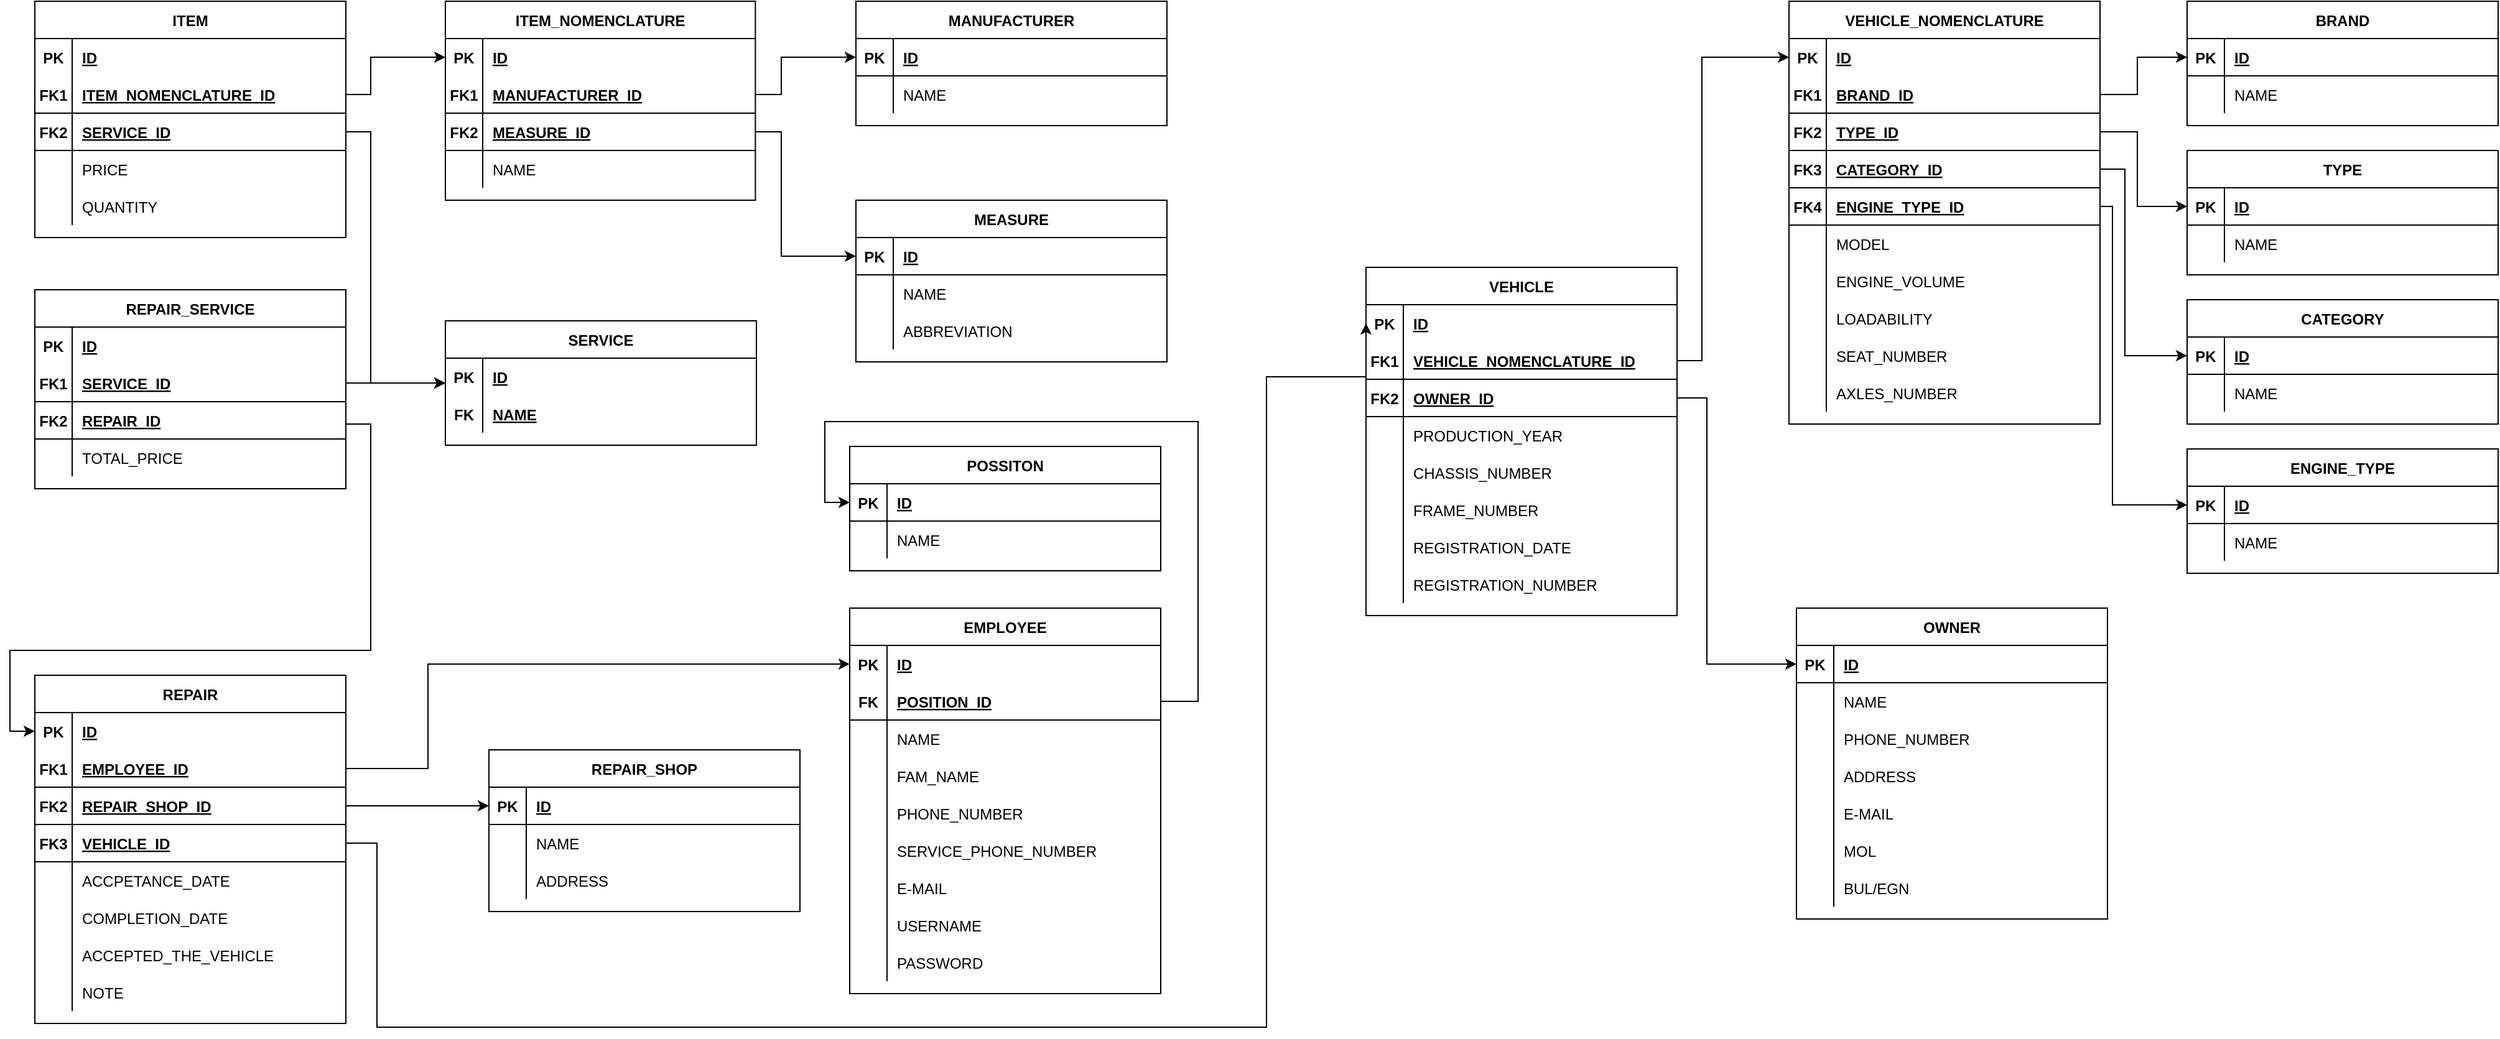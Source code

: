 <mxfile version="15.3.7" type="device"><diagram id="R2lEEEUBdFMjLlhIrx00" name="Page-1"><mxGraphModel dx="2956" dy="1894" grid="0" gridSize="10" guides="1" tooltips="1" connect="1" arrows="1" fold="1" page="0" pageScale="1" pageWidth="850" pageHeight="1100" background="#ffffff" math="0" shadow="0" extFonts="Permanent Marker^https://fonts.googleapis.com/css?family=Permanent+Marker"><root><mxCell id="0"/><mxCell id="1" parent="0"/><mxCell id="oyzb4X8R5H0oByTcOk78-66" value="" style="edgeStyle=orthogonalEdgeStyle;rounded=0;orthogonalLoop=1;jettySize=auto;html=1;entryX=0;entryY=0.5;entryDx=0;entryDy=0;exitX=1;exitY=0.5;exitDx=0;exitDy=0;" parent="1" source="oyzb4X8R5H0oByTcOk78-20" target="oyzb4X8R5H0oByTcOk78-182" edge="1"><mxGeometry relative="1" as="geometry"><mxPoint x="220" y="50" as="targetPoint"/><Array as="points"><mxPoint x="216" y="-5"/><mxPoint x="216" y="-89"/></Array></mxGeometry></mxCell><mxCell id="oyzb4X8R5H0oByTcOk78-92" value="" style="edgeStyle=orthogonalEdgeStyle;rounded=0;orthogonalLoop=1;jettySize=auto;html=1;exitX=1;exitY=0.5;exitDx=0;exitDy=0;entryX=0;entryY=0.5;entryDx=0;entryDy=0;" parent="1" source="oyzb4X8R5H0oByTcOk78-26" target="oyzb4X8R5H0oByTcOk78-68" edge="1"><mxGeometry relative="1" as="geometry"><mxPoint x="200" y="330" as="targetPoint"/><Array as="points"><mxPoint x="175" y="55"/><mxPoint x="175" y="203"/><mxPoint x="890" y="203"/><mxPoint x="890" y="-320"/><mxPoint x="970" y="-320"/></Array></mxGeometry></mxCell><mxCell id="C-vyLk0tnHw3VtMMgP7b-23" value="REPAIR" style="shape=table;startSize=30;container=1;collapsible=1;childLayout=tableLayout;fixedRows=1;rowLines=0;fontStyle=1;align=center;resizeLast=1;" parent="1" vertex="1"><mxGeometry x="-100" y="-80" width="250" height="280" as="geometry"/></mxCell><mxCell id="C-vyLk0tnHw3VtMMgP7b-24" value="" style="shape=partialRectangle;collapsible=0;dropTarget=0;pointerEvents=0;fillColor=none;points=[[0,0.5],[1,0.5]];portConstraint=eastwest;top=0;left=0;right=0;bottom=1;strokeColor=none;" parent="C-vyLk0tnHw3VtMMgP7b-23" vertex="1"><mxGeometry y="30" width="250" height="30" as="geometry"/></mxCell><mxCell id="C-vyLk0tnHw3VtMMgP7b-25" value="PK" style="shape=partialRectangle;overflow=hidden;connectable=0;fillColor=none;top=0;left=0;bottom=0;right=0;fontStyle=1;" parent="C-vyLk0tnHw3VtMMgP7b-24" vertex="1"><mxGeometry width="30" height="30" as="geometry"/></mxCell><mxCell id="C-vyLk0tnHw3VtMMgP7b-26" value="ID" style="shape=partialRectangle;overflow=hidden;connectable=0;fillColor=none;top=0;left=0;bottom=0;right=0;align=left;spacingLeft=6;fontStyle=5;" parent="C-vyLk0tnHw3VtMMgP7b-24" vertex="1"><mxGeometry x="30" width="220" height="30" as="geometry"/></mxCell><mxCell id="oyzb4X8R5H0oByTcOk78-20" style="shape=partialRectangle;collapsible=0;dropTarget=0;pointerEvents=0;fillColor=none;points=[[0,0.5],[1,0.5]];portConstraint=eastwest;top=0;left=0;right=0;bottom=1;" parent="C-vyLk0tnHw3VtMMgP7b-23" vertex="1"><mxGeometry y="60" width="250" height="30" as="geometry"/></mxCell><mxCell id="oyzb4X8R5H0oByTcOk78-21" value="FK1" style="shape=partialRectangle;overflow=hidden;connectable=0;fillColor=none;top=0;left=0;bottom=0;right=0;fontStyle=1;" parent="oyzb4X8R5H0oByTcOk78-20" vertex="1"><mxGeometry width="30" height="30" as="geometry"/></mxCell><mxCell id="oyzb4X8R5H0oByTcOk78-22" value="EMPLOYEE_ID" style="shape=partialRectangle;overflow=hidden;connectable=0;fillColor=none;top=0;left=0;bottom=0;right=0;align=left;spacingLeft=6;fontStyle=5;" parent="oyzb4X8R5H0oByTcOk78-20" vertex="1"><mxGeometry x="30" width="220" height="30" as="geometry"/></mxCell><mxCell id="oyzb4X8R5H0oByTcOk78-23" style="shape=partialRectangle;collapsible=0;dropTarget=0;pointerEvents=0;fillColor=none;points=[[0,0.5],[1,0.5]];portConstraint=eastwest;top=0;left=0;right=0;bottom=1;" parent="C-vyLk0tnHw3VtMMgP7b-23" vertex="1"><mxGeometry y="90" width="250" height="30" as="geometry"/></mxCell><mxCell id="oyzb4X8R5H0oByTcOk78-24" value="FK2" style="shape=partialRectangle;overflow=hidden;connectable=0;fillColor=none;top=0;left=0;bottom=0;right=0;fontStyle=1;" parent="oyzb4X8R5H0oByTcOk78-23" vertex="1"><mxGeometry width="30" height="30" as="geometry"/></mxCell><mxCell id="oyzb4X8R5H0oByTcOk78-25" value="REPAIR_SHOP_ID" style="shape=partialRectangle;overflow=hidden;connectable=0;fillColor=none;top=0;left=0;bottom=0;right=0;align=left;spacingLeft=6;fontStyle=5;" parent="oyzb4X8R5H0oByTcOk78-23" vertex="1"><mxGeometry x="30" width="220" height="30" as="geometry"/></mxCell><mxCell id="oyzb4X8R5H0oByTcOk78-26" style="shape=partialRectangle;collapsible=0;dropTarget=0;pointerEvents=0;fillColor=none;points=[[0,0.5],[1,0.5]];portConstraint=eastwest;top=0;left=0;right=0;bottom=1;" parent="C-vyLk0tnHw3VtMMgP7b-23" vertex="1"><mxGeometry y="120" width="250" height="30" as="geometry"/></mxCell><mxCell id="oyzb4X8R5H0oByTcOk78-27" value="FK3" style="shape=partialRectangle;overflow=hidden;connectable=0;fillColor=none;top=0;left=0;bottom=0;right=0;fontStyle=1;" parent="oyzb4X8R5H0oByTcOk78-26" vertex="1"><mxGeometry width="30" height="30" as="geometry"/></mxCell><mxCell id="oyzb4X8R5H0oByTcOk78-28" value="VEHICLE_ID" style="shape=partialRectangle;overflow=hidden;connectable=0;fillColor=none;top=0;left=0;bottom=0;right=0;align=left;spacingLeft=6;fontStyle=5;" parent="oyzb4X8R5H0oByTcOk78-26" vertex="1"><mxGeometry x="30" width="220" height="30" as="geometry"/></mxCell><mxCell id="C-vyLk0tnHw3VtMMgP7b-27" value="" style="shape=partialRectangle;collapsible=0;dropTarget=0;pointerEvents=0;fillColor=none;points=[[0,0.5],[1,0.5]];portConstraint=eastwest;top=0;left=0;right=0;bottom=0;" parent="C-vyLk0tnHw3VtMMgP7b-23" vertex="1"><mxGeometry y="150" width="250" height="30" as="geometry"/></mxCell><mxCell id="C-vyLk0tnHw3VtMMgP7b-28" value="" style="shape=partialRectangle;overflow=hidden;connectable=0;fillColor=none;top=0;left=0;bottom=0;right=0;" parent="C-vyLk0tnHw3VtMMgP7b-27" vertex="1"><mxGeometry width="30" height="30" as="geometry"/></mxCell><mxCell id="C-vyLk0tnHw3VtMMgP7b-29" value="ACCPETANCE_DATE" style="shape=partialRectangle;overflow=hidden;connectable=0;fillColor=none;top=0;left=0;bottom=0;right=0;align=left;spacingLeft=6;" parent="C-vyLk0tnHw3VtMMgP7b-27" vertex="1"><mxGeometry x="30" width="220" height="30" as="geometry"/></mxCell><mxCell id="oyzb4X8R5H0oByTcOk78-29" style="shape=partialRectangle;collapsible=0;dropTarget=0;pointerEvents=0;fillColor=none;points=[[0,0.5],[1,0.5]];portConstraint=eastwest;top=0;left=0;right=0;bottom=0;" parent="C-vyLk0tnHw3VtMMgP7b-23" vertex="1"><mxGeometry y="180" width="250" height="30" as="geometry"/></mxCell><mxCell id="oyzb4X8R5H0oByTcOk78-30" style="shape=partialRectangle;overflow=hidden;connectable=0;fillColor=none;top=0;left=0;bottom=0;right=0;" parent="oyzb4X8R5H0oByTcOk78-29" vertex="1"><mxGeometry width="30" height="30" as="geometry"/></mxCell><mxCell id="oyzb4X8R5H0oByTcOk78-31" value="COMPLETION_DATE" style="shape=partialRectangle;overflow=hidden;connectable=0;fillColor=none;top=0;left=0;bottom=0;right=0;align=left;spacingLeft=6;" parent="oyzb4X8R5H0oByTcOk78-29" vertex="1"><mxGeometry x="30" width="220" height="30" as="geometry"/></mxCell><mxCell id="oyzb4X8R5H0oByTcOk78-32" style="shape=partialRectangle;collapsible=0;dropTarget=0;pointerEvents=0;fillColor=none;points=[[0,0.5],[1,0.5]];portConstraint=eastwest;top=0;left=0;right=0;bottom=0;" parent="C-vyLk0tnHw3VtMMgP7b-23" vertex="1"><mxGeometry y="210" width="250" height="30" as="geometry"/></mxCell><mxCell id="oyzb4X8R5H0oByTcOk78-33" style="shape=partialRectangle;overflow=hidden;connectable=0;fillColor=none;top=0;left=0;bottom=0;right=0;" parent="oyzb4X8R5H0oByTcOk78-32" vertex="1"><mxGeometry width="30" height="30" as="geometry"/></mxCell><mxCell id="oyzb4X8R5H0oByTcOk78-34" value="ACCEPTED_THE_VEHICLE" style="shape=partialRectangle;overflow=hidden;connectable=0;fillColor=none;top=0;left=0;bottom=0;right=0;align=left;spacingLeft=6;" parent="oyzb4X8R5H0oByTcOk78-32" vertex="1"><mxGeometry x="30" width="220" height="30" as="geometry"/></mxCell><mxCell id="oyzb4X8R5H0oByTcOk78-35" style="shape=partialRectangle;collapsible=0;dropTarget=0;pointerEvents=0;fillColor=none;points=[[0,0.5],[1,0.5]];portConstraint=eastwest;top=0;left=0;right=0;bottom=0;" parent="C-vyLk0tnHw3VtMMgP7b-23" vertex="1"><mxGeometry y="240" width="250" height="30" as="geometry"/></mxCell><mxCell id="oyzb4X8R5H0oByTcOk78-36" style="shape=partialRectangle;overflow=hidden;connectable=0;fillColor=none;top=0;left=0;bottom=0;right=0;" parent="oyzb4X8R5H0oByTcOk78-35" vertex="1"><mxGeometry width="30" height="30" as="geometry"/></mxCell><mxCell id="oyzb4X8R5H0oByTcOk78-37" value="NOTE" style="shape=partialRectangle;overflow=hidden;connectable=0;fillColor=none;top=0;left=0;bottom=0;right=0;align=left;spacingLeft=6;" parent="oyzb4X8R5H0oByTcOk78-35" vertex="1"><mxGeometry x="30" width="220" height="30" as="geometry"/></mxCell><mxCell id="oyzb4X8R5H0oByTcOk78-41" value="REPAIR_SHOP" style="shape=table;startSize=30;container=1;collapsible=1;childLayout=tableLayout;fixedRows=1;rowLines=0;fontStyle=1;align=center;resizeLast=1;" parent="1" vertex="1"><mxGeometry x="265" y="-20" width="250" height="130" as="geometry"/></mxCell><mxCell id="oyzb4X8R5H0oByTcOk78-42" value="" style="shape=partialRectangle;collapsible=0;dropTarget=0;pointerEvents=0;fillColor=none;points=[[0,0.5],[1,0.5]];portConstraint=eastwest;top=0;left=0;right=0;bottom=1;" parent="oyzb4X8R5H0oByTcOk78-41" vertex="1"><mxGeometry y="30" width="250" height="30" as="geometry"/></mxCell><mxCell id="oyzb4X8R5H0oByTcOk78-43" value="PK" style="shape=partialRectangle;overflow=hidden;connectable=0;fillColor=none;top=0;left=0;bottom=0;right=0;fontStyle=1;" parent="oyzb4X8R5H0oByTcOk78-42" vertex="1"><mxGeometry width="30" height="30" as="geometry"><mxRectangle width="30" height="30" as="alternateBounds"/></mxGeometry></mxCell><mxCell id="oyzb4X8R5H0oByTcOk78-44" value="ID" style="shape=partialRectangle;overflow=hidden;connectable=0;fillColor=none;top=0;left=0;bottom=0;right=0;align=left;spacingLeft=6;fontStyle=5;" parent="oyzb4X8R5H0oByTcOk78-42" vertex="1"><mxGeometry x="30" width="220" height="30" as="geometry"><mxRectangle width="220" height="30" as="alternateBounds"/></mxGeometry></mxCell><mxCell id="oyzb4X8R5H0oByTcOk78-60" style="shape=partialRectangle;collapsible=0;dropTarget=0;pointerEvents=0;fillColor=none;points=[[0,0.5],[1,0.5]];portConstraint=eastwest;top=0;left=0;right=0;bottom=0;" parent="oyzb4X8R5H0oByTcOk78-41" vertex="1"><mxGeometry y="60" width="250" height="30" as="geometry"/></mxCell><mxCell id="oyzb4X8R5H0oByTcOk78-61" style="shape=partialRectangle;overflow=hidden;connectable=0;fillColor=none;top=0;left=0;bottom=0;right=0;" parent="oyzb4X8R5H0oByTcOk78-60" vertex="1"><mxGeometry width="30" height="30" as="geometry"><mxRectangle width="30" height="30" as="alternateBounds"/></mxGeometry></mxCell><mxCell id="oyzb4X8R5H0oByTcOk78-62" value="NAME" style="shape=partialRectangle;overflow=hidden;connectable=0;fillColor=none;top=0;left=0;bottom=0;right=0;align=left;spacingLeft=6;" parent="oyzb4X8R5H0oByTcOk78-60" vertex="1"><mxGeometry x="30" width="220" height="30" as="geometry"><mxRectangle width="220" height="30" as="alternateBounds"/></mxGeometry></mxCell><mxCell id="oyzb4X8R5H0oByTcOk78-63" style="shape=partialRectangle;collapsible=0;dropTarget=0;pointerEvents=0;fillColor=none;points=[[0,0.5],[1,0.5]];portConstraint=eastwest;top=0;left=0;right=0;bottom=0;" parent="oyzb4X8R5H0oByTcOk78-41" vertex="1"><mxGeometry y="90" width="250" height="30" as="geometry"/></mxCell><mxCell id="oyzb4X8R5H0oByTcOk78-64" style="shape=partialRectangle;overflow=hidden;connectable=0;fillColor=none;top=0;left=0;bottom=0;right=0;" parent="oyzb4X8R5H0oByTcOk78-63" vertex="1"><mxGeometry width="30" height="30" as="geometry"><mxRectangle width="30" height="30" as="alternateBounds"/></mxGeometry></mxCell><mxCell id="oyzb4X8R5H0oByTcOk78-65" value="ADDRESS" style="shape=partialRectangle;overflow=hidden;connectable=0;fillColor=none;top=0;left=0;bottom=0;right=0;align=left;spacingLeft=6;" parent="oyzb4X8R5H0oByTcOk78-63" vertex="1"><mxGeometry x="30" width="220" height="30" as="geometry"><mxRectangle width="220" height="30" as="alternateBounds"/></mxGeometry></mxCell><mxCell id="oyzb4X8R5H0oByTcOk78-115" value="" style="edgeStyle=orthogonalEdgeStyle;rounded=0;orthogonalLoop=1;jettySize=auto;html=1;exitX=1;exitY=0.5;exitDx=0;exitDy=0;entryX=0;entryY=0.5;entryDx=0;entryDy=0;" parent="1" source="oyzb4X8R5H0oByTcOk78-74" target="oyzb4X8R5H0oByTcOk78-94" edge="1"><mxGeometry relative="1" as="geometry"><Array as="points"><mxPoint x="1240" y="-333"/><mxPoint x="1240" y="-577"/></Array></mxGeometry></mxCell><mxCell id="oyzb4X8R5H0oByTcOk78-67" value="VEHICLE" style="shape=table;startSize=30;container=1;collapsible=1;childLayout=tableLayout;fixedRows=1;rowLines=0;fontStyle=1;align=center;resizeLast=1;" parent="1" vertex="1"><mxGeometry x="970" y="-408" width="250" height="280" as="geometry"/></mxCell><mxCell id="oyzb4X8R5H0oByTcOk78-68" value="" style="shape=partialRectangle;collapsible=0;dropTarget=0;pointerEvents=0;fillColor=none;points=[[0,0.5],[1,0.5]];portConstraint=eastwest;top=0;left=0;right=0;bottom=1;strokeColor=none;" parent="oyzb4X8R5H0oByTcOk78-67" vertex="1"><mxGeometry y="30" width="250" height="30" as="geometry"/></mxCell><mxCell id="oyzb4X8R5H0oByTcOk78-69" value="PK" style="shape=partialRectangle;overflow=hidden;connectable=0;fillColor=none;top=0;left=0;bottom=0;right=0;fontStyle=1;" parent="oyzb4X8R5H0oByTcOk78-68" vertex="1"><mxGeometry width="30" height="30" as="geometry"><mxRectangle width="30" height="30" as="alternateBounds"/></mxGeometry></mxCell><mxCell id="oyzb4X8R5H0oByTcOk78-70" value="ID" style="shape=partialRectangle;overflow=hidden;connectable=0;fillColor=none;top=0;left=0;bottom=0;right=0;align=left;spacingLeft=6;fontStyle=5;" parent="oyzb4X8R5H0oByTcOk78-68" vertex="1"><mxGeometry x="30" width="220" height="30" as="geometry"><mxRectangle width="220" height="30" as="alternateBounds"/></mxGeometry></mxCell><mxCell id="oyzb4X8R5H0oByTcOk78-74" style="shape=partialRectangle;collapsible=0;dropTarget=0;pointerEvents=0;fillColor=none;points=[[0,0.5],[1,0.5]];portConstraint=eastwest;top=0;left=0;right=0;bottom=1;" parent="oyzb4X8R5H0oByTcOk78-67" vertex="1"><mxGeometry y="60" width="250" height="30" as="geometry"/></mxCell><mxCell id="oyzb4X8R5H0oByTcOk78-75" value="FK1" style="shape=partialRectangle;overflow=hidden;connectable=0;fillColor=none;top=0;left=0;bottom=0;right=0;fontStyle=1;" parent="oyzb4X8R5H0oByTcOk78-74" vertex="1"><mxGeometry width="30" height="30" as="geometry"><mxRectangle width="30" height="30" as="alternateBounds"/></mxGeometry></mxCell><mxCell id="oyzb4X8R5H0oByTcOk78-76" value="VEHICLE_NOMENCLATURE_ID" style="shape=partialRectangle;overflow=hidden;connectable=0;fillColor=none;top=0;left=0;bottom=0;right=0;align=left;spacingLeft=6;fontStyle=5;" parent="oyzb4X8R5H0oByTcOk78-74" vertex="1"><mxGeometry x="30" width="220" height="30" as="geometry"><mxRectangle width="220" height="30" as="alternateBounds"/></mxGeometry></mxCell><mxCell id="oyzb4X8R5H0oByTcOk78-71" style="shape=partialRectangle;collapsible=0;dropTarget=0;pointerEvents=0;fillColor=none;points=[[0,0.5],[1,0.5]];portConstraint=eastwest;top=0;left=0;right=0;bottom=1;" parent="oyzb4X8R5H0oByTcOk78-67" vertex="1"><mxGeometry y="90" width="250" height="30" as="geometry"/></mxCell><mxCell id="oyzb4X8R5H0oByTcOk78-72" value="FK2" style="shape=partialRectangle;overflow=hidden;connectable=0;fillColor=none;top=0;left=0;bottom=0;right=0;fontStyle=1;" parent="oyzb4X8R5H0oByTcOk78-71" vertex="1"><mxGeometry width="30" height="30" as="geometry"><mxRectangle width="30" height="30" as="alternateBounds"/></mxGeometry></mxCell><mxCell id="oyzb4X8R5H0oByTcOk78-73" value="OWNER_ID" style="shape=partialRectangle;overflow=hidden;connectable=0;fillColor=none;top=0;left=0;bottom=0;right=0;align=left;spacingLeft=6;fontStyle=5;" parent="oyzb4X8R5H0oByTcOk78-71" vertex="1"><mxGeometry x="30" width="220" height="30" as="geometry"><mxRectangle width="220" height="30" as="alternateBounds"/></mxGeometry></mxCell><mxCell id="oyzb4X8R5H0oByTcOk78-80" value="" style="shape=partialRectangle;collapsible=0;dropTarget=0;pointerEvents=0;fillColor=none;points=[[0,0.5],[1,0.5]];portConstraint=eastwest;top=0;left=0;right=0;bottom=0;" parent="oyzb4X8R5H0oByTcOk78-67" vertex="1"><mxGeometry y="120" width="250" height="30" as="geometry"/></mxCell><mxCell id="oyzb4X8R5H0oByTcOk78-81" value="" style="shape=partialRectangle;overflow=hidden;connectable=0;fillColor=none;top=0;left=0;bottom=0;right=0;" parent="oyzb4X8R5H0oByTcOk78-80" vertex="1"><mxGeometry width="30" height="30" as="geometry"><mxRectangle width="30" height="30" as="alternateBounds"/></mxGeometry></mxCell><mxCell id="oyzb4X8R5H0oByTcOk78-82" value="PRODUCTION_YEAR" style="shape=partialRectangle;overflow=hidden;connectable=0;fillColor=none;top=0;left=0;bottom=0;right=0;align=left;spacingLeft=6;" parent="oyzb4X8R5H0oByTcOk78-80" vertex="1"><mxGeometry x="30" width="220" height="30" as="geometry"><mxRectangle width="220" height="30" as="alternateBounds"/></mxGeometry></mxCell><mxCell id="oyzb4X8R5H0oByTcOk78-83" style="shape=partialRectangle;collapsible=0;dropTarget=0;pointerEvents=0;fillColor=none;points=[[0,0.5],[1,0.5]];portConstraint=eastwest;top=0;left=0;right=0;bottom=0;" parent="oyzb4X8R5H0oByTcOk78-67" vertex="1"><mxGeometry y="150" width="250" height="30" as="geometry"/></mxCell><mxCell id="oyzb4X8R5H0oByTcOk78-84" style="shape=partialRectangle;overflow=hidden;connectable=0;fillColor=none;top=0;left=0;bottom=0;right=0;" parent="oyzb4X8R5H0oByTcOk78-83" vertex="1"><mxGeometry width="30" height="30" as="geometry"><mxRectangle width="30" height="30" as="alternateBounds"/></mxGeometry></mxCell><mxCell id="oyzb4X8R5H0oByTcOk78-85" value="CHASSIS_NUMBER" style="shape=partialRectangle;overflow=hidden;connectable=0;fillColor=none;top=0;left=0;bottom=0;right=0;align=left;spacingLeft=6;" parent="oyzb4X8R5H0oByTcOk78-83" vertex="1"><mxGeometry x="30" width="220" height="30" as="geometry"><mxRectangle width="220" height="30" as="alternateBounds"/></mxGeometry></mxCell><mxCell id="oyzb4X8R5H0oByTcOk78-86" style="shape=partialRectangle;collapsible=0;dropTarget=0;pointerEvents=0;fillColor=none;points=[[0,0.5],[1,0.5]];portConstraint=eastwest;top=0;left=0;right=0;bottom=0;" parent="oyzb4X8R5H0oByTcOk78-67" vertex="1"><mxGeometry y="180" width="250" height="30" as="geometry"/></mxCell><mxCell id="oyzb4X8R5H0oByTcOk78-87" style="shape=partialRectangle;overflow=hidden;connectable=0;fillColor=none;top=0;left=0;bottom=0;right=0;" parent="oyzb4X8R5H0oByTcOk78-86" vertex="1"><mxGeometry width="30" height="30" as="geometry"><mxRectangle width="30" height="30" as="alternateBounds"/></mxGeometry></mxCell><mxCell id="oyzb4X8R5H0oByTcOk78-88" value="FRAME_NUMBER" style="shape=partialRectangle;overflow=hidden;connectable=0;fillColor=none;top=0;left=0;bottom=0;right=0;align=left;spacingLeft=6;" parent="oyzb4X8R5H0oByTcOk78-86" vertex="1"><mxGeometry x="30" width="220" height="30" as="geometry"><mxRectangle width="220" height="30" as="alternateBounds"/></mxGeometry></mxCell><mxCell id="oyzb4X8R5H0oByTcOk78-89" style="shape=partialRectangle;collapsible=0;dropTarget=0;pointerEvents=0;fillColor=none;points=[[0,0.5],[1,0.5]];portConstraint=eastwest;top=0;left=0;right=0;bottom=0;" parent="oyzb4X8R5H0oByTcOk78-67" vertex="1"><mxGeometry y="210" width="250" height="30" as="geometry"/></mxCell><mxCell id="oyzb4X8R5H0oByTcOk78-90" style="shape=partialRectangle;overflow=hidden;connectable=0;fillColor=none;top=0;left=0;bottom=0;right=0;" parent="oyzb4X8R5H0oByTcOk78-89" vertex="1"><mxGeometry width="30" height="30" as="geometry"><mxRectangle width="30" height="30" as="alternateBounds"/></mxGeometry></mxCell><mxCell id="oyzb4X8R5H0oByTcOk78-91" value="REGISTRATION_DATE" style="shape=partialRectangle;overflow=hidden;connectable=0;fillColor=none;top=0;left=0;bottom=0;right=0;align=left;spacingLeft=6;" parent="oyzb4X8R5H0oByTcOk78-89" vertex="1"><mxGeometry x="30" width="220" height="30" as="geometry"><mxRectangle width="220" height="30" as="alternateBounds"/></mxGeometry></mxCell><mxCell id="hgsr1t3Aunso64X4jH2B-1" style="shape=partialRectangle;collapsible=0;dropTarget=0;pointerEvents=0;fillColor=none;points=[[0,0.5],[1,0.5]];portConstraint=eastwest;top=0;left=0;right=0;bottom=0;" parent="oyzb4X8R5H0oByTcOk78-67" vertex="1"><mxGeometry y="240" width="250" height="30" as="geometry"/></mxCell><mxCell id="hgsr1t3Aunso64X4jH2B-2" style="shape=partialRectangle;overflow=hidden;connectable=0;fillColor=none;top=0;left=0;bottom=0;right=0;" parent="hgsr1t3Aunso64X4jH2B-1" vertex="1"><mxGeometry width="30" height="30" as="geometry"><mxRectangle width="30" height="30" as="alternateBounds"/></mxGeometry></mxCell><mxCell id="hgsr1t3Aunso64X4jH2B-3" value="REGISTRATION_NUMBER" style="shape=partialRectangle;overflow=hidden;connectable=0;fillColor=none;top=0;left=0;bottom=0;right=0;align=left;spacingLeft=6;" parent="hgsr1t3Aunso64X4jH2B-1" vertex="1"><mxGeometry x="30" width="220" height="30" as="geometry"><mxRectangle width="220" height="30" as="alternateBounds"/></mxGeometry></mxCell><mxCell id="oyzb4X8R5H0oByTcOk78-156" value="" style="edgeStyle=orthogonalEdgeStyle;rounded=0;orthogonalLoop=1;jettySize=auto;html=1;exitX=1;exitY=0.5;exitDx=0;exitDy=0;entryX=0;entryY=0.5;entryDx=0;entryDy=0;" parent="1" source="oyzb4X8R5H0oByTcOk78-97" target="oyzb4X8R5H0oByTcOk78-126" edge="1"><mxGeometry relative="1" as="geometry"><Array as="points"><mxPoint x="1590" y="-547"/><mxPoint x="1590" y="-577"/></Array></mxGeometry></mxCell><mxCell id="oyzb4X8R5H0oByTcOk78-93" value="VEHICLE_NOMENCLATURE" style="shape=table;startSize=30;container=1;collapsible=1;childLayout=tableLayout;fixedRows=1;rowLines=0;fontStyle=1;align=center;resizeLast=1;" parent="1" vertex="1"><mxGeometry x="1310" y="-622" width="250" height="340" as="geometry"/></mxCell><mxCell id="oyzb4X8R5H0oByTcOk78-94" value="" style="shape=partialRectangle;collapsible=0;dropTarget=0;pointerEvents=0;fillColor=none;points=[[0,0.5],[1,0.5]];portConstraint=eastwest;top=0;left=0;right=0;bottom=1;strokeColor=none;" parent="oyzb4X8R5H0oByTcOk78-93" vertex="1"><mxGeometry y="30" width="250" height="30" as="geometry"/></mxCell><mxCell id="oyzb4X8R5H0oByTcOk78-95" value="PK" style="shape=partialRectangle;overflow=hidden;connectable=0;fillColor=none;top=0;left=0;bottom=0;right=0;fontStyle=1;" parent="oyzb4X8R5H0oByTcOk78-94" vertex="1"><mxGeometry width="30" height="30" as="geometry"><mxRectangle width="30" height="30" as="alternateBounds"/></mxGeometry></mxCell><mxCell id="oyzb4X8R5H0oByTcOk78-96" value="ID" style="shape=partialRectangle;overflow=hidden;connectable=0;fillColor=none;top=0;left=0;bottom=0;right=0;align=left;spacingLeft=6;fontStyle=5;" parent="oyzb4X8R5H0oByTcOk78-94" vertex="1"><mxGeometry x="30" width="220" height="30" as="geometry"><mxRectangle width="220" height="30" as="alternateBounds"/></mxGeometry></mxCell><mxCell id="oyzb4X8R5H0oByTcOk78-97" style="shape=partialRectangle;collapsible=0;dropTarget=0;pointerEvents=0;fillColor=none;points=[[0,0.5],[1,0.5]];portConstraint=eastwest;top=0;left=0;right=0;bottom=1;" parent="oyzb4X8R5H0oByTcOk78-93" vertex="1"><mxGeometry y="60" width="250" height="30" as="geometry"/></mxCell><mxCell id="oyzb4X8R5H0oByTcOk78-98" value="FK1" style="shape=partialRectangle;overflow=hidden;connectable=0;fillColor=none;top=0;left=0;bottom=0;right=0;fontStyle=1;" parent="oyzb4X8R5H0oByTcOk78-97" vertex="1"><mxGeometry width="30" height="30" as="geometry"><mxRectangle width="30" height="30" as="alternateBounds"/></mxGeometry></mxCell><mxCell id="oyzb4X8R5H0oByTcOk78-99" value="BRAND_ID" style="shape=partialRectangle;overflow=hidden;connectable=0;fillColor=none;top=0;left=0;bottom=0;right=0;align=left;spacingLeft=6;fontStyle=5;" parent="oyzb4X8R5H0oByTcOk78-97" vertex="1"><mxGeometry x="30" width="220" height="30" as="geometry"><mxRectangle width="220" height="30" as="alternateBounds"/></mxGeometry></mxCell><mxCell id="oyzb4X8R5H0oByTcOk78-100" style="shape=partialRectangle;collapsible=0;dropTarget=0;pointerEvents=0;fillColor=none;points=[[0,0.5],[1,0.5]];portConstraint=eastwest;top=0;left=0;right=0;bottom=1;" parent="oyzb4X8R5H0oByTcOk78-93" vertex="1"><mxGeometry y="90" width="250" height="30" as="geometry"/></mxCell><mxCell id="oyzb4X8R5H0oByTcOk78-101" value="FK2" style="shape=partialRectangle;overflow=hidden;connectable=0;fillColor=none;top=0;left=0;bottom=0;right=0;fontStyle=1;" parent="oyzb4X8R5H0oByTcOk78-100" vertex="1"><mxGeometry width="30" height="30" as="geometry"><mxRectangle width="30" height="30" as="alternateBounds"/></mxGeometry></mxCell><mxCell id="oyzb4X8R5H0oByTcOk78-102" value="TYPE_ID" style="shape=partialRectangle;overflow=hidden;connectable=0;fillColor=none;top=0;left=0;bottom=0;right=0;align=left;spacingLeft=6;fontStyle=5;" parent="oyzb4X8R5H0oByTcOk78-100" vertex="1"><mxGeometry x="30" width="220" height="30" as="geometry"><mxRectangle width="220" height="30" as="alternateBounds"/></mxGeometry></mxCell><mxCell id="oyzb4X8R5H0oByTcOk78-116" style="shape=partialRectangle;collapsible=0;dropTarget=0;pointerEvents=0;fillColor=none;points=[[0,0.5],[1,0.5]];portConstraint=eastwest;top=0;left=0;right=0;bottom=1;" parent="oyzb4X8R5H0oByTcOk78-93" vertex="1"><mxGeometry y="120" width="250" height="30" as="geometry"/></mxCell><mxCell id="oyzb4X8R5H0oByTcOk78-117" value="FK3" style="shape=partialRectangle;overflow=hidden;connectable=0;fillColor=none;top=0;left=0;bottom=0;right=0;fontStyle=1;" parent="oyzb4X8R5H0oByTcOk78-116" vertex="1"><mxGeometry width="30" height="30" as="geometry"><mxRectangle width="30" height="30" as="alternateBounds"/></mxGeometry></mxCell><mxCell id="oyzb4X8R5H0oByTcOk78-118" value="CATEGORY_ID" style="shape=partialRectangle;overflow=hidden;connectable=0;fillColor=none;top=0;left=0;bottom=0;right=0;align=left;spacingLeft=6;fontStyle=5;" parent="oyzb4X8R5H0oByTcOk78-116" vertex="1"><mxGeometry x="30" width="220" height="30" as="geometry"><mxRectangle width="220" height="30" as="alternateBounds"/></mxGeometry></mxCell><mxCell id="oyzb4X8R5H0oByTcOk78-119" style="shape=partialRectangle;collapsible=0;dropTarget=0;pointerEvents=0;fillColor=none;points=[[0,0.5],[1,0.5]];portConstraint=eastwest;top=0;left=0;right=0;bottom=1;" parent="oyzb4X8R5H0oByTcOk78-93" vertex="1"><mxGeometry y="150" width="250" height="30" as="geometry"/></mxCell><mxCell id="oyzb4X8R5H0oByTcOk78-120" value="FK4" style="shape=partialRectangle;overflow=hidden;connectable=0;fillColor=none;top=0;left=0;bottom=0;right=0;fontStyle=1;" parent="oyzb4X8R5H0oByTcOk78-119" vertex="1"><mxGeometry width="30" height="30" as="geometry"><mxRectangle width="30" height="30" as="alternateBounds"/></mxGeometry></mxCell><mxCell id="oyzb4X8R5H0oByTcOk78-121" value="ENGINE_TYPE_ID" style="shape=partialRectangle;overflow=hidden;connectable=0;fillColor=none;top=0;left=0;bottom=0;right=0;align=left;spacingLeft=6;fontStyle=5;" parent="oyzb4X8R5H0oByTcOk78-119" vertex="1"><mxGeometry x="30" width="220" height="30" as="geometry"><mxRectangle width="220" height="30" as="alternateBounds"/></mxGeometry></mxCell><mxCell id="oyzb4X8R5H0oByTcOk78-103" value="" style="shape=partialRectangle;collapsible=0;dropTarget=0;pointerEvents=0;fillColor=none;points=[[0,0.5],[1,0.5]];portConstraint=eastwest;top=0;left=0;right=0;bottom=0;" parent="oyzb4X8R5H0oByTcOk78-93" vertex="1"><mxGeometry y="180" width="250" height="30" as="geometry"/></mxCell><mxCell id="oyzb4X8R5H0oByTcOk78-104" value="" style="shape=partialRectangle;overflow=hidden;connectable=0;fillColor=none;top=0;left=0;bottom=0;right=0;" parent="oyzb4X8R5H0oByTcOk78-103" vertex="1"><mxGeometry width="30" height="30" as="geometry"><mxRectangle width="30" height="30" as="alternateBounds"/></mxGeometry></mxCell><mxCell id="oyzb4X8R5H0oByTcOk78-105" value="MODEL" style="shape=partialRectangle;overflow=hidden;connectable=0;fillColor=none;top=0;left=0;bottom=0;right=0;align=left;spacingLeft=6;" parent="oyzb4X8R5H0oByTcOk78-103" vertex="1"><mxGeometry x="30" width="220" height="30" as="geometry"><mxRectangle width="220" height="30" as="alternateBounds"/></mxGeometry></mxCell><mxCell id="oyzb4X8R5H0oByTcOk78-106" style="shape=partialRectangle;collapsible=0;dropTarget=0;pointerEvents=0;fillColor=none;points=[[0,0.5],[1,0.5]];portConstraint=eastwest;top=0;left=0;right=0;bottom=0;" parent="oyzb4X8R5H0oByTcOk78-93" vertex="1"><mxGeometry y="210" width="250" height="30" as="geometry"/></mxCell><mxCell id="oyzb4X8R5H0oByTcOk78-107" style="shape=partialRectangle;overflow=hidden;connectable=0;fillColor=none;top=0;left=0;bottom=0;right=0;" parent="oyzb4X8R5H0oByTcOk78-106" vertex="1"><mxGeometry width="30" height="30" as="geometry"><mxRectangle width="30" height="30" as="alternateBounds"/></mxGeometry></mxCell><mxCell id="oyzb4X8R5H0oByTcOk78-108" value="ENGINE_VOLUME" style="shape=partialRectangle;overflow=hidden;connectable=0;fillColor=none;top=0;left=0;bottom=0;right=0;align=left;spacingLeft=6;" parent="oyzb4X8R5H0oByTcOk78-106" vertex="1"><mxGeometry x="30" width="220" height="30" as="geometry"><mxRectangle width="220" height="30" as="alternateBounds"/></mxGeometry></mxCell><mxCell id="oyzb4X8R5H0oByTcOk78-109" style="shape=partialRectangle;collapsible=0;dropTarget=0;pointerEvents=0;fillColor=none;points=[[0,0.5],[1,0.5]];portConstraint=eastwest;top=0;left=0;right=0;bottom=0;" parent="oyzb4X8R5H0oByTcOk78-93" vertex="1"><mxGeometry y="240" width="250" height="30" as="geometry"/></mxCell><mxCell id="oyzb4X8R5H0oByTcOk78-110" style="shape=partialRectangle;overflow=hidden;connectable=0;fillColor=none;top=0;left=0;bottom=0;right=0;" parent="oyzb4X8R5H0oByTcOk78-109" vertex="1"><mxGeometry width="30" height="30" as="geometry"><mxRectangle width="30" height="30" as="alternateBounds"/></mxGeometry></mxCell><mxCell id="oyzb4X8R5H0oByTcOk78-111" value="LOADABILITY" style="shape=partialRectangle;overflow=hidden;connectable=0;fillColor=none;top=0;left=0;bottom=0;right=0;align=left;spacingLeft=6;" parent="oyzb4X8R5H0oByTcOk78-109" vertex="1"><mxGeometry x="30" width="220" height="30" as="geometry"><mxRectangle width="220" height="30" as="alternateBounds"/></mxGeometry></mxCell><mxCell id="oyzb4X8R5H0oByTcOk78-112" style="shape=partialRectangle;collapsible=0;dropTarget=0;pointerEvents=0;fillColor=none;points=[[0,0.5],[1,0.5]];portConstraint=eastwest;top=0;left=0;right=0;bottom=0;" parent="oyzb4X8R5H0oByTcOk78-93" vertex="1"><mxGeometry y="270" width="250" height="30" as="geometry"/></mxCell><mxCell id="oyzb4X8R5H0oByTcOk78-113" style="shape=partialRectangle;overflow=hidden;connectable=0;fillColor=none;top=0;left=0;bottom=0;right=0;" parent="oyzb4X8R5H0oByTcOk78-112" vertex="1"><mxGeometry width="30" height="30" as="geometry"><mxRectangle width="30" height="30" as="alternateBounds"/></mxGeometry></mxCell><mxCell id="oyzb4X8R5H0oByTcOk78-114" value="SEAT_NUMBER" style="shape=partialRectangle;overflow=hidden;connectable=0;fillColor=none;top=0;left=0;bottom=0;right=0;align=left;spacingLeft=6;" parent="oyzb4X8R5H0oByTcOk78-112" vertex="1"><mxGeometry x="30" width="220" height="30" as="geometry"><mxRectangle width="220" height="30" as="alternateBounds"/></mxGeometry></mxCell><mxCell id="oyzb4X8R5H0oByTcOk78-122" style="shape=partialRectangle;collapsible=0;dropTarget=0;pointerEvents=0;fillColor=none;points=[[0,0.5],[1,0.5]];portConstraint=eastwest;top=0;left=0;right=0;bottom=0;" parent="oyzb4X8R5H0oByTcOk78-93" vertex="1"><mxGeometry y="300" width="250" height="30" as="geometry"/></mxCell><mxCell id="oyzb4X8R5H0oByTcOk78-123" style="shape=partialRectangle;overflow=hidden;connectable=0;fillColor=none;top=0;left=0;bottom=0;right=0;" parent="oyzb4X8R5H0oByTcOk78-122" vertex="1"><mxGeometry width="30" height="30" as="geometry"><mxRectangle width="30" height="30" as="alternateBounds"/></mxGeometry></mxCell><mxCell id="oyzb4X8R5H0oByTcOk78-124" value="AXLES_NUMBER" style="shape=partialRectangle;overflow=hidden;connectable=0;fillColor=none;top=0;left=0;bottom=0;right=0;align=left;spacingLeft=6;" parent="oyzb4X8R5H0oByTcOk78-122" vertex="1"><mxGeometry x="30" width="220" height="30" as="geometry"><mxRectangle width="220" height="30" as="alternateBounds"/></mxGeometry></mxCell><mxCell id="oyzb4X8R5H0oByTcOk78-164" value="" style="edgeStyle=orthogonalEdgeStyle;rounded=0;orthogonalLoop=1;jettySize=auto;html=1;exitX=1;exitY=0.5;exitDx=0;exitDy=0;entryX=0;entryY=0.5;entryDx=0;entryDy=0;" parent="1" source="oyzb4X8R5H0oByTcOk78-100" target="oyzb4X8R5H0oByTcOk78-158" edge="1"><mxGeometry relative="1" as="geometry"><Array as="points"><mxPoint x="1590" y="-517"/><mxPoint x="1590" y="-457"/></Array></mxGeometry></mxCell><mxCell id="oyzb4X8R5H0oByTcOk78-125" value="BRAND" style="shape=table;startSize=30;container=1;collapsible=1;childLayout=tableLayout;fixedRows=1;rowLines=0;fontStyle=1;align=center;resizeLast=1;" parent="1" vertex="1"><mxGeometry x="1630" y="-622" width="250" height="100" as="geometry"/></mxCell><mxCell id="oyzb4X8R5H0oByTcOk78-126" value="" style="shape=partialRectangle;collapsible=0;dropTarget=0;pointerEvents=0;fillColor=none;points=[[0,0.5],[1,0.5]];portConstraint=eastwest;top=0;left=0;right=0;bottom=1;" parent="oyzb4X8R5H0oByTcOk78-125" vertex="1"><mxGeometry y="30" width="250" height="30" as="geometry"/></mxCell><mxCell id="oyzb4X8R5H0oByTcOk78-127" value="PK" style="shape=partialRectangle;overflow=hidden;connectable=0;fillColor=none;top=0;left=0;bottom=0;right=0;fontStyle=1;" parent="oyzb4X8R5H0oByTcOk78-126" vertex="1"><mxGeometry width="30" height="30" as="geometry"><mxRectangle width="30" height="30" as="alternateBounds"/></mxGeometry></mxCell><mxCell id="oyzb4X8R5H0oByTcOk78-128" value="ID" style="shape=partialRectangle;overflow=hidden;connectable=0;fillColor=none;top=0;left=0;bottom=0;right=0;align=left;spacingLeft=6;fontStyle=5;" parent="oyzb4X8R5H0oByTcOk78-126" vertex="1"><mxGeometry x="30" width="220" height="30" as="geometry"><mxRectangle width="220" height="30" as="alternateBounds"/></mxGeometry></mxCell><mxCell id="oyzb4X8R5H0oByTcOk78-153" style="shape=partialRectangle;collapsible=0;dropTarget=0;pointerEvents=0;fillColor=none;points=[[0,0.5],[1,0.5]];portConstraint=eastwest;top=0;left=0;right=0;bottom=0;" parent="oyzb4X8R5H0oByTcOk78-125" vertex="1"><mxGeometry y="60" width="250" height="30" as="geometry"/></mxCell><mxCell id="oyzb4X8R5H0oByTcOk78-154" style="shape=partialRectangle;overflow=hidden;connectable=0;fillColor=none;top=0;left=0;bottom=0;right=0;" parent="oyzb4X8R5H0oByTcOk78-153" vertex="1"><mxGeometry width="30" height="30" as="geometry"><mxRectangle width="30" height="30" as="alternateBounds"/></mxGeometry></mxCell><mxCell id="oyzb4X8R5H0oByTcOk78-155" value="NAME" style="shape=partialRectangle;overflow=hidden;connectable=0;fillColor=none;top=0;left=0;bottom=0;right=0;align=left;spacingLeft=6;" parent="oyzb4X8R5H0oByTcOk78-153" vertex="1"><mxGeometry x="30" width="220" height="30" as="geometry"><mxRectangle width="220" height="30" as="alternateBounds"/></mxGeometry></mxCell><mxCell id="oyzb4X8R5H0oByTcOk78-172" value="" style="edgeStyle=orthogonalEdgeStyle;rounded=0;orthogonalLoop=1;jettySize=auto;html=1;exitX=1;exitY=0.5;exitDx=0;exitDy=0;entryX=0;entryY=0.5;entryDx=0;entryDy=0;" parent="1" source="oyzb4X8R5H0oByTcOk78-116" target="oyzb4X8R5H0oByTcOk78-166" edge="1"><mxGeometry relative="1" as="geometry"><Array as="points"><mxPoint x="1580" y="-487"/><mxPoint x="1580" y="-337"/></Array></mxGeometry></mxCell><mxCell id="oyzb4X8R5H0oByTcOk78-157" value="TYPE" style="shape=table;startSize=30;container=1;collapsible=1;childLayout=tableLayout;fixedRows=1;rowLines=0;fontStyle=1;align=center;resizeLast=1;" parent="1" vertex="1"><mxGeometry x="1630" y="-502" width="250" height="100" as="geometry"/></mxCell><mxCell id="oyzb4X8R5H0oByTcOk78-158" value="" style="shape=partialRectangle;collapsible=0;dropTarget=0;pointerEvents=0;fillColor=none;points=[[0,0.5],[1,0.5]];portConstraint=eastwest;top=0;left=0;right=0;bottom=1;" parent="oyzb4X8R5H0oByTcOk78-157" vertex="1"><mxGeometry y="30" width="250" height="30" as="geometry"/></mxCell><mxCell id="oyzb4X8R5H0oByTcOk78-159" value="PK" style="shape=partialRectangle;overflow=hidden;connectable=0;fillColor=none;top=0;left=0;bottom=0;right=0;fontStyle=1;" parent="oyzb4X8R5H0oByTcOk78-158" vertex="1"><mxGeometry width="30" height="30" as="geometry"><mxRectangle width="30" height="30" as="alternateBounds"/></mxGeometry></mxCell><mxCell id="oyzb4X8R5H0oByTcOk78-160" value="ID" style="shape=partialRectangle;overflow=hidden;connectable=0;fillColor=none;top=0;left=0;bottom=0;right=0;align=left;spacingLeft=6;fontStyle=5;" parent="oyzb4X8R5H0oByTcOk78-158" vertex="1"><mxGeometry x="30" width="220" height="30" as="geometry"><mxRectangle width="220" height="30" as="alternateBounds"/></mxGeometry></mxCell><mxCell id="oyzb4X8R5H0oByTcOk78-161" style="shape=partialRectangle;collapsible=0;dropTarget=0;pointerEvents=0;fillColor=none;points=[[0,0.5],[1,0.5]];portConstraint=eastwest;top=0;left=0;right=0;bottom=0;" parent="oyzb4X8R5H0oByTcOk78-157" vertex="1"><mxGeometry y="60" width="250" height="30" as="geometry"/></mxCell><mxCell id="oyzb4X8R5H0oByTcOk78-162" style="shape=partialRectangle;overflow=hidden;connectable=0;fillColor=none;top=0;left=0;bottom=0;right=0;" parent="oyzb4X8R5H0oByTcOk78-161" vertex="1"><mxGeometry width="30" height="30" as="geometry"><mxRectangle width="30" height="30" as="alternateBounds"/></mxGeometry></mxCell><mxCell id="oyzb4X8R5H0oByTcOk78-163" value="NAME" style="shape=partialRectangle;overflow=hidden;connectable=0;fillColor=none;top=0;left=0;bottom=0;right=0;align=left;spacingLeft=6;" parent="oyzb4X8R5H0oByTcOk78-161" vertex="1"><mxGeometry x="30" width="220" height="30" as="geometry"><mxRectangle width="220" height="30" as="alternateBounds"/></mxGeometry></mxCell><mxCell id="oyzb4X8R5H0oByTcOk78-180" value="" style="edgeStyle=orthogonalEdgeStyle;rounded=0;orthogonalLoop=1;jettySize=auto;html=1;exitX=1;exitY=0.5;exitDx=0;exitDy=0;entryX=0;entryY=0.5;entryDx=0;entryDy=0;" parent="1" source="oyzb4X8R5H0oByTcOk78-119" target="oyzb4X8R5H0oByTcOk78-174" edge="1"><mxGeometry relative="1" as="geometry"><Array as="points"><mxPoint x="1570" y="-457"/><mxPoint x="1570" y="-217"/></Array></mxGeometry></mxCell><mxCell id="oyzb4X8R5H0oByTcOk78-165" value="CATEGORY" style="shape=table;startSize=30;container=1;collapsible=1;childLayout=tableLayout;fixedRows=1;rowLines=0;fontStyle=1;align=center;resizeLast=1;" parent="1" vertex="1"><mxGeometry x="1630" y="-382" width="250" height="100" as="geometry"/></mxCell><mxCell id="oyzb4X8R5H0oByTcOk78-166" value="" style="shape=partialRectangle;collapsible=0;dropTarget=0;pointerEvents=0;fillColor=none;points=[[0,0.5],[1,0.5]];portConstraint=eastwest;top=0;left=0;right=0;bottom=1;" parent="oyzb4X8R5H0oByTcOk78-165" vertex="1"><mxGeometry y="30" width="250" height="30" as="geometry"/></mxCell><mxCell id="oyzb4X8R5H0oByTcOk78-167" value="PK" style="shape=partialRectangle;overflow=hidden;connectable=0;fillColor=none;top=0;left=0;bottom=0;right=0;fontStyle=1;" parent="oyzb4X8R5H0oByTcOk78-166" vertex="1"><mxGeometry width="30" height="30" as="geometry"><mxRectangle width="30" height="30" as="alternateBounds"/></mxGeometry></mxCell><mxCell id="oyzb4X8R5H0oByTcOk78-168" value="ID" style="shape=partialRectangle;overflow=hidden;connectable=0;fillColor=none;top=0;left=0;bottom=0;right=0;align=left;spacingLeft=6;fontStyle=5;" parent="oyzb4X8R5H0oByTcOk78-166" vertex="1"><mxGeometry x="30" width="220" height="30" as="geometry"><mxRectangle width="220" height="30" as="alternateBounds"/></mxGeometry></mxCell><mxCell id="oyzb4X8R5H0oByTcOk78-169" style="shape=partialRectangle;collapsible=0;dropTarget=0;pointerEvents=0;fillColor=none;points=[[0,0.5],[1,0.5]];portConstraint=eastwest;top=0;left=0;right=0;bottom=0;" parent="oyzb4X8R5H0oByTcOk78-165" vertex="1"><mxGeometry y="60" width="250" height="30" as="geometry"/></mxCell><mxCell id="oyzb4X8R5H0oByTcOk78-170" style="shape=partialRectangle;overflow=hidden;connectable=0;fillColor=none;top=0;left=0;bottom=0;right=0;" parent="oyzb4X8R5H0oByTcOk78-169" vertex="1"><mxGeometry width="30" height="30" as="geometry"><mxRectangle width="30" height="30" as="alternateBounds"/></mxGeometry></mxCell><mxCell id="oyzb4X8R5H0oByTcOk78-171" value="NAME" style="shape=partialRectangle;overflow=hidden;connectable=0;fillColor=none;top=0;left=0;bottom=0;right=0;align=left;spacingLeft=6;" parent="oyzb4X8R5H0oByTcOk78-169" vertex="1"><mxGeometry x="30" width="220" height="30" as="geometry"><mxRectangle width="220" height="30" as="alternateBounds"/></mxGeometry></mxCell><mxCell id="oyzb4X8R5H0oByTcOk78-173" value="ENGINE_TYPE" style="shape=table;startSize=30;container=1;collapsible=1;childLayout=tableLayout;fixedRows=1;rowLines=0;fontStyle=1;align=center;resizeLast=1;" parent="1" vertex="1"><mxGeometry x="1630" y="-262" width="250" height="100" as="geometry"/></mxCell><mxCell id="oyzb4X8R5H0oByTcOk78-174" value="" style="shape=partialRectangle;collapsible=0;dropTarget=0;pointerEvents=0;fillColor=none;points=[[0,0.5],[1,0.5]];portConstraint=eastwest;top=0;left=0;right=0;bottom=1;" parent="oyzb4X8R5H0oByTcOk78-173" vertex="1"><mxGeometry y="30" width="250" height="30" as="geometry"/></mxCell><mxCell id="oyzb4X8R5H0oByTcOk78-175" value="PK" style="shape=partialRectangle;overflow=hidden;connectable=0;fillColor=none;top=0;left=0;bottom=0;right=0;fontStyle=1;" parent="oyzb4X8R5H0oByTcOk78-174" vertex="1"><mxGeometry width="30" height="30" as="geometry"><mxRectangle width="30" height="30" as="alternateBounds"/></mxGeometry></mxCell><mxCell id="oyzb4X8R5H0oByTcOk78-176" value="ID" style="shape=partialRectangle;overflow=hidden;connectable=0;fillColor=none;top=0;left=0;bottom=0;right=0;align=left;spacingLeft=6;fontStyle=5;" parent="oyzb4X8R5H0oByTcOk78-174" vertex="1"><mxGeometry x="30" width="220" height="30" as="geometry"><mxRectangle width="220" height="30" as="alternateBounds"/></mxGeometry></mxCell><mxCell id="oyzb4X8R5H0oByTcOk78-177" style="shape=partialRectangle;collapsible=0;dropTarget=0;pointerEvents=0;fillColor=none;points=[[0,0.5],[1,0.5]];portConstraint=eastwest;top=0;left=0;right=0;bottom=0;" parent="oyzb4X8R5H0oByTcOk78-173" vertex="1"><mxGeometry y="60" width="250" height="30" as="geometry"/></mxCell><mxCell id="oyzb4X8R5H0oByTcOk78-178" style="shape=partialRectangle;overflow=hidden;connectable=0;fillColor=none;top=0;left=0;bottom=0;right=0;" parent="oyzb4X8R5H0oByTcOk78-177" vertex="1"><mxGeometry width="30" height="30" as="geometry"><mxRectangle width="30" height="30" as="alternateBounds"/></mxGeometry></mxCell><mxCell id="oyzb4X8R5H0oByTcOk78-179" value="NAME" style="shape=partialRectangle;overflow=hidden;connectable=0;fillColor=none;top=0;left=0;bottom=0;right=0;align=left;spacingLeft=6;" parent="oyzb4X8R5H0oByTcOk78-177" vertex="1"><mxGeometry x="30" width="220" height="30" as="geometry"><mxRectangle width="220" height="30" as="alternateBounds"/></mxGeometry></mxCell><mxCell id="oyzb4X8R5H0oByTcOk78-181" value="EMPLOYEE" style="shape=table;startSize=30;container=1;collapsible=1;childLayout=tableLayout;fixedRows=1;rowLines=0;fontStyle=1;align=center;resizeLast=1;" parent="1" vertex="1"><mxGeometry x="555" y="-134" width="250" height="310" as="geometry"/></mxCell><mxCell id="oyzb4X8R5H0oByTcOk78-182" value="" style="shape=partialRectangle;collapsible=0;dropTarget=0;pointerEvents=0;fillColor=none;points=[[0,0.5],[1,0.5]];portConstraint=eastwest;top=0;left=0;right=0;bottom=1;strokeColor=none;" parent="oyzb4X8R5H0oByTcOk78-181" vertex="1"><mxGeometry y="30" width="250" height="30" as="geometry"/></mxCell><mxCell id="oyzb4X8R5H0oByTcOk78-183" value="PK" style="shape=partialRectangle;overflow=hidden;connectable=0;fillColor=none;top=0;left=0;bottom=0;right=0;fontStyle=1;" parent="oyzb4X8R5H0oByTcOk78-182" vertex="1"><mxGeometry width="30" height="30" as="geometry"><mxRectangle width="30" height="30" as="alternateBounds"/></mxGeometry></mxCell><mxCell id="oyzb4X8R5H0oByTcOk78-184" value="ID" style="shape=partialRectangle;overflow=hidden;connectable=0;fillColor=none;top=0;left=0;bottom=0;right=0;align=left;spacingLeft=6;fontStyle=5;" parent="oyzb4X8R5H0oByTcOk78-182" vertex="1"><mxGeometry x="30" width="220" height="30" as="geometry"><mxRectangle width="220" height="30" as="alternateBounds"/></mxGeometry></mxCell><mxCell id="oyzb4X8R5H0oByTcOk78-213" style="shape=partialRectangle;collapsible=0;dropTarget=0;pointerEvents=0;fillColor=none;points=[[0,0.5],[1,0.5]];portConstraint=eastwest;top=0;left=0;right=0;bottom=1;" parent="oyzb4X8R5H0oByTcOk78-181" vertex="1"><mxGeometry y="60" width="250" height="30" as="geometry"/></mxCell><mxCell id="oyzb4X8R5H0oByTcOk78-214" value="FK" style="shape=partialRectangle;overflow=hidden;connectable=0;fillColor=none;top=0;left=0;bottom=0;right=0;fontStyle=1;" parent="oyzb4X8R5H0oByTcOk78-213" vertex="1"><mxGeometry width="30" height="30" as="geometry"><mxRectangle width="30" height="30" as="alternateBounds"/></mxGeometry></mxCell><mxCell id="oyzb4X8R5H0oByTcOk78-215" value="POSITION_ID" style="shape=partialRectangle;overflow=hidden;connectable=0;fillColor=none;top=0;left=0;bottom=0;right=0;align=left;spacingLeft=6;fontStyle=5;" parent="oyzb4X8R5H0oByTcOk78-213" vertex="1"><mxGeometry x="30" width="220" height="30" as="geometry"><mxRectangle width="220" height="30" as="alternateBounds"/></mxGeometry></mxCell><mxCell id="oyzb4X8R5H0oByTcOk78-197" value="" style="shape=partialRectangle;collapsible=0;dropTarget=0;pointerEvents=0;fillColor=none;points=[[0,0.5],[1,0.5]];portConstraint=eastwest;top=0;left=0;right=0;bottom=0;" parent="oyzb4X8R5H0oByTcOk78-181" vertex="1"><mxGeometry y="90" width="250" height="30" as="geometry"/></mxCell><mxCell id="oyzb4X8R5H0oByTcOk78-198" value="" style="shape=partialRectangle;overflow=hidden;connectable=0;fillColor=none;top=0;left=0;bottom=0;right=0;" parent="oyzb4X8R5H0oByTcOk78-197" vertex="1"><mxGeometry width="30" height="30" as="geometry"><mxRectangle width="30" height="30" as="alternateBounds"/></mxGeometry></mxCell><mxCell id="oyzb4X8R5H0oByTcOk78-199" value="NAME" style="shape=partialRectangle;overflow=hidden;connectable=0;fillColor=none;top=0;left=0;bottom=0;right=0;align=left;spacingLeft=6;" parent="oyzb4X8R5H0oByTcOk78-197" vertex="1"><mxGeometry x="30" width="220" height="30" as="geometry"><mxRectangle width="220" height="30" as="alternateBounds"/></mxGeometry></mxCell><mxCell id="oyzb4X8R5H0oByTcOk78-200" style="shape=partialRectangle;collapsible=0;dropTarget=0;pointerEvents=0;fillColor=none;points=[[0,0.5],[1,0.5]];portConstraint=eastwest;top=0;left=0;right=0;bottom=0;" parent="oyzb4X8R5H0oByTcOk78-181" vertex="1"><mxGeometry y="120" width="250" height="30" as="geometry"/></mxCell><mxCell id="oyzb4X8R5H0oByTcOk78-201" style="shape=partialRectangle;overflow=hidden;connectable=0;fillColor=none;top=0;left=0;bottom=0;right=0;" parent="oyzb4X8R5H0oByTcOk78-200" vertex="1"><mxGeometry width="30" height="30" as="geometry"><mxRectangle width="30" height="30" as="alternateBounds"/></mxGeometry></mxCell><mxCell id="oyzb4X8R5H0oByTcOk78-202" value="FAM_NAME" style="shape=partialRectangle;overflow=hidden;connectable=0;fillColor=none;top=0;left=0;bottom=0;right=0;align=left;spacingLeft=6;" parent="oyzb4X8R5H0oByTcOk78-200" vertex="1"><mxGeometry x="30" width="220" height="30" as="geometry"><mxRectangle width="220" height="30" as="alternateBounds"/></mxGeometry></mxCell><mxCell id="oyzb4X8R5H0oByTcOk78-203" style="shape=partialRectangle;collapsible=0;dropTarget=0;pointerEvents=0;fillColor=none;points=[[0,0.5],[1,0.5]];portConstraint=eastwest;top=0;left=0;right=0;bottom=0;" parent="oyzb4X8R5H0oByTcOk78-181" vertex="1"><mxGeometry y="150" width="250" height="30" as="geometry"/></mxCell><mxCell id="oyzb4X8R5H0oByTcOk78-204" style="shape=partialRectangle;overflow=hidden;connectable=0;fillColor=none;top=0;left=0;bottom=0;right=0;" parent="oyzb4X8R5H0oByTcOk78-203" vertex="1"><mxGeometry width="30" height="30" as="geometry"><mxRectangle width="30" height="30" as="alternateBounds"/></mxGeometry></mxCell><mxCell id="oyzb4X8R5H0oByTcOk78-205" value="PHONE_NUMBER" style="shape=partialRectangle;overflow=hidden;connectable=0;fillColor=none;top=0;left=0;bottom=0;right=0;align=left;spacingLeft=6;" parent="oyzb4X8R5H0oByTcOk78-203" vertex="1"><mxGeometry x="30" width="220" height="30" as="geometry"><mxRectangle width="220" height="30" as="alternateBounds"/></mxGeometry></mxCell><mxCell id="oyzb4X8R5H0oByTcOk78-206" style="shape=partialRectangle;collapsible=0;dropTarget=0;pointerEvents=0;fillColor=none;points=[[0,0.5],[1,0.5]];portConstraint=eastwest;top=0;left=0;right=0;bottom=0;" parent="oyzb4X8R5H0oByTcOk78-181" vertex="1"><mxGeometry y="180" width="250" height="30" as="geometry"/></mxCell><mxCell id="oyzb4X8R5H0oByTcOk78-207" style="shape=partialRectangle;overflow=hidden;connectable=0;fillColor=none;top=0;left=0;bottom=0;right=0;" parent="oyzb4X8R5H0oByTcOk78-206" vertex="1"><mxGeometry width="30" height="30" as="geometry"><mxRectangle width="30" height="30" as="alternateBounds"/></mxGeometry></mxCell><mxCell id="oyzb4X8R5H0oByTcOk78-208" value="SERVICE_PHONE_NUMBER" style="shape=partialRectangle;overflow=hidden;connectable=0;fillColor=none;top=0;left=0;bottom=0;right=0;align=left;spacingLeft=6;" parent="oyzb4X8R5H0oByTcOk78-206" vertex="1"><mxGeometry x="30" width="220" height="30" as="geometry"><mxRectangle width="220" height="30" as="alternateBounds"/></mxGeometry></mxCell><mxCell id="oyzb4X8R5H0oByTcOk78-209" style="shape=partialRectangle;collapsible=0;dropTarget=0;pointerEvents=0;fillColor=none;points=[[0,0.5],[1,0.5]];portConstraint=eastwest;top=0;left=0;right=0;bottom=0;" parent="oyzb4X8R5H0oByTcOk78-181" vertex="1"><mxGeometry y="210" width="250" height="30" as="geometry"/></mxCell><mxCell id="oyzb4X8R5H0oByTcOk78-210" style="shape=partialRectangle;overflow=hidden;connectable=0;fillColor=none;top=0;left=0;bottom=0;right=0;" parent="oyzb4X8R5H0oByTcOk78-209" vertex="1"><mxGeometry width="30" height="30" as="geometry"><mxRectangle width="30" height="30" as="alternateBounds"/></mxGeometry></mxCell><mxCell id="oyzb4X8R5H0oByTcOk78-211" value="E-MAIL" style="shape=partialRectangle;overflow=hidden;connectable=0;fillColor=none;top=0;left=0;bottom=0;right=0;align=left;spacingLeft=6;" parent="oyzb4X8R5H0oByTcOk78-209" vertex="1"><mxGeometry x="30" width="220" height="30" as="geometry"><mxRectangle width="220" height="30" as="alternateBounds"/></mxGeometry></mxCell><mxCell id="oyzb4X8R5H0oByTcOk78-216" style="shape=partialRectangle;collapsible=0;dropTarget=0;pointerEvents=0;fillColor=none;points=[[0,0.5],[1,0.5]];portConstraint=eastwest;top=0;left=0;right=0;bottom=0;" parent="oyzb4X8R5H0oByTcOk78-181" vertex="1"><mxGeometry y="240" width="250" height="30" as="geometry"/></mxCell><mxCell id="oyzb4X8R5H0oByTcOk78-217" style="shape=partialRectangle;overflow=hidden;connectable=0;fillColor=none;top=0;left=0;bottom=0;right=0;" parent="oyzb4X8R5H0oByTcOk78-216" vertex="1"><mxGeometry width="30" height="30" as="geometry"><mxRectangle width="30" height="30" as="alternateBounds"/></mxGeometry></mxCell><mxCell id="oyzb4X8R5H0oByTcOk78-218" value="USERNAME" style="shape=partialRectangle;overflow=hidden;connectable=0;fillColor=none;top=0;left=0;bottom=0;right=0;align=left;spacingLeft=6;" parent="oyzb4X8R5H0oByTcOk78-216" vertex="1"><mxGeometry x="30" width="220" height="30" as="geometry"><mxRectangle width="220" height="30" as="alternateBounds"/></mxGeometry></mxCell><mxCell id="oyzb4X8R5H0oByTcOk78-219" style="shape=partialRectangle;collapsible=0;dropTarget=0;pointerEvents=0;fillColor=none;points=[[0,0.5],[1,0.5]];portConstraint=eastwest;top=0;left=0;right=0;bottom=0;" parent="oyzb4X8R5H0oByTcOk78-181" vertex="1"><mxGeometry y="270" width="250" height="30" as="geometry"/></mxCell><mxCell id="oyzb4X8R5H0oByTcOk78-220" style="shape=partialRectangle;overflow=hidden;connectable=0;fillColor=none;top=0;left=0;bottom=0;right=0;" parent="oyzb4X8R5H0oByTcOk78-219" vertex="1"><mxGeometry width="30" height="30" as="geometry"><mxRectangle width="30" height="30" as="alternateBounds"/></mxGeometry></mxCell><mxCell id="oyzb4X8R5H0oByTcOk78-221" value="PASSWORD" style="shape=partialRectangle;overflow=hidden;connectable=0;fillColor=none;top=0;left=0;bottom=0;right=0;align=left;spacingLeft=6;" parent="oyzb4X8R5H0oByTcOk78-219" vertex="1"><mxGeometry x="30" width="220" height="30" as="geometry"><mxRectangle width="220" height="30" as="alternateBounds"/></mxGeometry></mxCell><mxCell id="oyzb4X8R5H0oByTcOk78-222" value="POSSITON" style="shape=table;startSize=30;container=1;collapsible=1;childLayout=tableLayout;fixedRows=1;rowLines=0;fontStyle=1;align=center;resizeLast=1;" parent="1" vertex="1"><mxGeometry x="555" y="-264" width="250" height="100" as="geometry"/></mxCell><mxCell id="oyzb4X8R5H0oByTcOk78-223" value="" style="shape=partialRectangle;collapsible=0;dropTarget=0;pointerEvents=0;fillColor=none;points=[[0,0.5],[1,0.5]];portConstraint=eastwest;top=0;left=0;right=0;bottom=1;" parent="oyzb4X8R5H0oByTcOk78-222" vertex="1"><mxGeometry y="30" width="250" height="30" as="geometry"/></mxCell><mxCell id="oyzb4X8R5H0oByTcOk78-224" value="PK" style="shape=partialRectangle;overflow=hidden;connectable=0;fillColor=none;top=0;left=0;bottom=0;right=0;fontStyle=1;" parent="oyzb4X8R5H0oByTcOk78-223" vertex="1"><mxGeometry width="30" height="30" as="geometry"><mxRectangle width="30" height="30" as="alternateBounds"/></mxGeometry></mxCell><mxCell id="oyzb4X8R5H0oByTcOk78-225" value="ID" style="shape=partialRectangle;overflow=hidden;connectable=0;fillColor=none;top=0;left=0;bottom=0;right=0;align=left;spacingLeft=6;fontStyle=5;" parent="oyzb4X8R5H0oByTcOk78-223" vertex="1"><mxGeometry x="30" width="220" height="30" as="geometry"><mxRectangle width="220" height="30" as="alternateBounds"/></mxGeometry></mxCell><mxCell id="oyzb4X8R5H0oByTcOk78-226" style="shape=partialRectangle;collapsible=0;dropTarget=0;pointerEvents=0;fillColor=none;points=[[0,0.5],[1,0.5]];portConstraint=eastwest;top=0;left=0;right=0;bottom=0;" parent="oyzb4X8R5H0oByTcOk78-222" vertex="1"><mxGeometry y="60" width="250" height="30" as="geometry"/></mxCell><mxCell id="oyzb4X8R5H0oByTcOk78-227" style="shape=partialRectangle;overflow=hidden;connectable=0;fillColor=none;top=0;left=0;bottom=0;right=0;" parent="oyzb4X8R5H0oByTcOk78-226" vertex="1"><mxGeometry width="30" height="30" as="geometry"><mxRectangle width="30" height="30" as="alternateBounds"/></mxGeometry></mxCell><mxCell id="oyzb4X8R5H0oByTcOk78-228" value="NAME" style="shape=partialRectangle;overflow=hidden;connectable=0;fillColor=none;top=0;left=0;bottom=0;right=0;align=left;spacingLeft=6;" parent="oyzb4X8R5H0oByTcOk78-226" vertex="1"><mxGeometry x="30" width="220" height="30" as="geometry"><mxRectangle width="220" height="30" as="alternateBounds"/></mxGeometry></mxCell><mxCell id="oyzb4X8R5H0oByTcOk78-233" value="OWNER" style="shape=table;startSize=30;container=1;collapsible=1;childLayout=tableLayout;fixedRows=1;rowLines=0;fontStyle=1;align=center;resizeLast=1;" parent="1" vertex="1"><mxGeometry x="1316" y="-134" width="250" height="250" as="geometry"/></mxCell><mxCell id="oyzb4X8R5H0oByTcOk78-234" value="" style="shape=partialRectangle;collapsible=0;dropTarget=0;pointerEvents=0;fillColor=none;points=[[0,0.5],[1,0.5]];portConstraint=eastwest;top=0;left=0;right=0;bottom=1;" parent="oyzb4X8R5H0oByTcOk78-233" vertex="1"><mxGeometry y="30" width="250" height="30" as="geometry"/></mxCell><mxCell id="oyzb4X8R5H0oByTcOk78-235" value="PK" style="shape=partialRectangle;overflow=hidden;connectable=0;fillColor=none;top=0;left=0;bottom=0;right=0;fontStyle=1;" parent="oyzb4X8R5H0oByTcOk78-234" vertex="1"><mxGeometry width="30" height="30" as="geometry"><mxRectangle width="30" height="30" as="alternateBounds"/></mxGeometry></mxCell><mxCell id="oyzb4X8R5H0oByTcOk78-236" value="ID" style="shape=partialRectangle;overflow=hidden;connectable=0;fillColor=none;top=0;left=0;bottom=0;right=0;align=left;spacingLeft=6;fontStyle=5;" parent="oyzb4X8R5H0oByTcOk78-234" vertex="1"><mxGeometry x="30" width="220" height="30" as="geometry"><mxRectangle width="220" height="30" as="alternateBounds"/></mxGeometry></mxCell><mxCell id="oyzb4X8R5H0oByTcOk78-240" value="" style="shape=partialRectangle;collapsible=0;dropTarget=0;pointerEvents=0;fillColor=none;points=[[0,0.5],[1,0.5]];portConstraint=eastwest;top=0;left=0;right=0;bottom=0;" parent="oyzb4X8R5H0oByTcOk78-233" vertex="1"><mxGeometry y="60" width="250" height="30" as="geometry"/></mxCell><mxCell id="oyzb4X8R5H0oByTcOk78-241" value="" style="shape=partialRectangle;overflow=hidden;connectable=0;fillColor=none;top=0;left=0;bottom=0;right=0;" parent="oyzb4X8R5H0oByTcOk78-240" vertex="1"><mxGeometry width="30" height="30" as="geometry"><mxRectangle width="30" height="30" as="alternateBounds"/></mxGeometry></mxCell><mxCell id="oyzb4X8R5H0oByTcOk78-242" value="NAME" style="shape=partialRectangle;overflow=hidden;connectable=0;fillColor=none;top=0;left=0;bottom=0;right=0;align=left;spacingLeft=6;" parent="oyzb4X8R5H0oByTcOk78-240" vertex="1"><mxGeometry x="30" width="220" height="30" as="geometry"><mxRectangle width="220" height="30" as="alternateBounds"/></mxGeometry></mxCell><mxCell id="oyzb4X8R5H0oByTcOk78-246" style="shape=partialRectangle;collapsible=0;dropTarget=0;pointerEvents=0;fillColor=none;points=[[0,0.5],[1,0.5]];portConstraint=eastwest;top=0;left=0;right=0;bottom=0;" parent="oyzb4X8R5H0oByTcOk78-233" vertex="1"><mxGeometry y="90" width="250" height="30" as="geometry"/></mxCell><mxCell id="oyzb4X8R5H0oByTcOk78-247" style="shape=partialRectangle;overflow=hidden;connectable=0;fillColor=none;top=0;left=0;bottom=0;right=0;" parent="oyzb4X8R5H0oByTcOk78-246" vertex="1"><mxGeometry width="30" height="30" as="geometry"><mxRectangle width="30" height="30" as="alternateBounds"/></mxGeometry></mxCell><mxCell id="oyzb4X8R5H0oByTcOk78-248" value="PHONE_NUMBER" style="shape=partialRectangle;overflow=hidden;connectable=0;fillColor=none;top=0;left=0;bottom=0;right=0;align=left;spacingLeft=6;" parent="oyzb4X8R5H0oByTcOk78-246" vertex="1"><mxGeometry x="30" width="220" height="30" as="geometry"><mxRectangle width="220" height="30" as="alternateBounds"/></mxGeometry></mxCell><mxCell id="oyzb4X8R5H0oByTcOk78-252" style="shape=partialRectangle;collapsible=0;dropTarget=0;pointerEvents=0;fillColor=none;points=[[0,0.5],[1,0.5]];portConstraint=eastwest;top=0;left=0;right=0;bottom=0;" parent="oyzb4X8R5H0oByTcOk78-233" vertex="1"><mxGeometry y="120" width="250" height="30" as="geometry"/></mxCell><mxCell id="oyzb4X8R5H0oByTcOk78-253" style="shape=partialRectangle;overflow=hidden;connectable=0;fillColor=none;top=0;left=0;bottom=0;right=0;" parent="oyzb4X8R5H0oByTcOk78-252" vertex="1"><mxGeometry width="30" height="30" as="geometry"><mxRectangle width="30" height="30" as="alternateBounds"/></mxGeometry></mxCell><mxCell id="oyzb4X8R5H0oByTcOk78-254" value="ADDRESS" style="shape=partialRectangle;overflow=hidden;connectable=0;fillColor=none;top=0;left=0;bottom=0;right=0;align=left;spacingLeft=6;" parent="oyzb4X8R5H0oByTcOk78-252" vertex="1"><mxGeometry x="30" width="220" height="30" as="geometry"><mxRectangle width="220" height="30" as="alternateBounds"/></mxGeometry></mxCell><mxCell id="oyzb4X8R5H0oByTcOk78-255" style="shape=partialRectangle;collapsible=0;dropTarget=0;pointerEvents=0;fillColor=none;points=[[0,0.5],[1,0.5]];portConstraint=eastwest;top=0;left=0;right=0;bottom=0;" parent="oyzb4X8R5H0oByTcOk78-233" vertex="1"><mxGeometry y="150" width="250" height="30" as="geometry"/></mxCell><mxCell id="oyzb4X8R5H0oByTcOk78-256" style="shape=partialRectangle;overflow=hidden;connectable=0;fillColor=none;top=0;left=0;bottom=0;right=0;" parent="oyzb4X8R5H0oByTcOk78-255" vertex="1"><mxGeometry width="30" height="30" as="geometry"><mxRectangle width="30" height="30" as="alternateBounds"/></mxGeometry></mxCell><mxCell id="oyzb4X8R5H0oByTcOk78-257" value="E-MAIL" style="shape=partialRectangle;overflow=hidden;connectable=0;fillColor=none;top=0;left=0;bottom=0;right=0;align=left;spacingLeft=6;" parent="oyzb4X8R5H0oByTcOk78-255" vertex="1"><mxGeometry x="30" width="220" height="30" as="geometry"><mxRectangle width="220" height="30" as="alternateBounds"/></mxGeometry></mxCell><mxCell id="oyzb4X8R5H0oByTcOk78-258" style="shape=partialRectangle;collapsible=0;dropTarget=0;pointerEvents=0;fillColor=none;points=[[0,0.5],[1,0.5]];portConstraint=eastwest;top=0;left=0;right=0;bottom=0;" parent="oyzb4X8R5H0oByTcOk78-233" vertex="1"><mxGeometry y="180" width="250" height="30" as="geometry"/></mxCell><mxCell id="oyzb4X8R5H0oByTcOk78-259" style="shape=partialRectangle;overflow=hidden;connectable=0;fillColor=none;top=0;left=0;bottom=0;right=0;" parent="oyzb4X8R5H0oByTcOk78-258" vertex="1"><mxGeometry width="30" height="30" as="geometry"><mxRectangle width="30" height="30" as="alternateBounds"/></mxGeometry></mxCell><mxCell id="oyzb4X8R5H0oByTcOk78-260" value="MOL" style="shape=partialRectangle;overflow=hidden;connectable=0;fillColor=none;top=0;left=0;bottom=0;right=0;align=left;spacingLeft=6;" parent="oyzb4X8R5H0oByTcOk78-258" vertex="1"><mxGeometry x="30" width="220" height="30" as="geometry"><mxRectangle width="220" height="30" as="alternateBounds"/></mxGeometry></mxCell><mxCell id="oyzb4X8R5H0oByTcOk78-264" style="shape=partialRectangle;collapsible=0;dropTarget=0;pointerEvents=0;fillColor=none;points=[[0,0.5],[1,0.5]];portConstraint=eastwest;top=0;left=0;right=0;bottom=0;" parent="oyzb4X8R5H0oByTcOk78-233" vertex="1"><mxGeometry y="210" width="250" height="30" as="geometry"/></mxCell><mxCell id="oyzb4X8R5H0oByTcOk78-265" style="shape=partialRectangle;overflow=hidden;connectable=0;fillColor=none;top=0;left=0;bottom=0;right=0;" parent="oyzb4X8R5H0oByTcOk78-264" vertex="1"><mxGeometry width="30" height="30" as="geometry"><mxRectangle width="30" height="30" as="alternateBounds"/></mxGeometry></mxCell><mxCell id="oyzb4X8R5H0oByTcOk78-266" value="BUL/EGN" style="shape=partialRectangle;overflow=hidden;connectable=0;fillColor=none;top=0;left=0;bottom=0;right=0;align=left;spacingLeft=6;" parent="oyzb4X8R5H0oByTcOk78-264" vertex="1"><mxGeometry x="30" width="220" height="30" as="geometry"><mxRectangle width="220" height="30" as="alternateBounds"/></mxGeometry></mxCell><mxCell id="oyzb4X8R5H0oByTcOk78-263" value="" style="endArrow=classic;html=1;exitX=1;exitY=0.5;exitDx=0;exitDy=0;entryX=0;entryY=0.5;entryDx=0;entryDy=0;edgeStyle=orthogonalEdgeStyle;rounded=0;" parent="1" source="oyzb4X8R5H0oByTcOk78-213" target="oyzb4X8R5H0oByTcOk78-223" edge="1"><mxGeometry width="50" height="50" relative="1" as="geometry"><mxPoint x="395" y="-34" as="sourcePoint"/><mxPoint x="445" y="-84" as="targetPoint"/><Array as="points"><mxPoint x="835" y="-59"/><mxPoint x="835" y="-284"/><mxPoint x="535" y="-284"/><mxPoint x="535" y="-219"/></Array></mxGeometry></mxCell><mxCell id="oyzb4X8R5H0oByTcOk78-267" value="" style="endArrow=classic;html=1;exitX=1;exitY=0.5;exitDx=0;exitDy=0;rounded=0;edgeStyle=orthogonalEdgeStyle;entryX=0;entryY=0.5;entryDx=0;entryDy=0;" parent="1" source="oyzb4X8R5H0oByTcOk78-71" target="oyzb4X8R5H0oByTcOk78-234" edge="1"><mxGeometry width="50" height="50" relative="1" as="geometry"><mxPoint x="473" y="157" as="sourcePoint"/><mxPoint x="223" y="619.8" as="targetPoint"/><Array as="points"><mxPoint x="1244" y="-303"/><mxPoint x="1244" y="-89"/></Array></mxGeometry></mxCell><mxCell id="oyzb4X8R5H0oByTcOk78-268" value="" style="endArrow=classic;html=1;exitX=1;exitY=0.5;exitDx=0;exitDy=0;entryX=0;entryY=0.5;entryDx=0;entryDy=0;rounded=0;edgeStyle=orthogonalEdgeStyle;" parent="1" source="oyzb4X8R5H0oByTcOk78-23" target="oyzb4X8R5H0oByTcOk78-42" edge="1"><mxGeometry width="50" height="50" relative="1" as="geometry"><mxPoint x="400" y="110" as="sourcePoint"/><mxPoint x="450" y="60" as="targetPoint"/><Array as="points"><mxPoint x="258" y="25"/></Array></mxGeometry></mxCell><mxCell id="PBqdX-_bTHi1r1I7PyW9-42" value="" style="edgeStyle=orthogonalEdgeStyle;rounded=0;orthogonalLoop=1;jettySize=auto;html=1;" parent="1" edge="1"><mxGeometry relative="1" as="geometry"><mxPoint x="150" y="-315" as="sourcePoint"/><Array as="points"><mxPoint x="230" y="-315"/></Array><mxPoint x="230" y="-315" as="targetPoint"/></mxGeometry></mxCell><mxCell id="PBqdX-_bTHi1r1I7PyW9-1" value="REPAIR_SERVICE" style="shape=table;startSize=30;container=1;collapsible=1;childLayout=tableLayout;fixedRows=1;rowLines=0;fontStyle=1;align=center;resizeLast=1;swimlaneFillColor=none;" parent="1" vertex="1"><mxGeometry x="-100" y="-390" width="250" height="160" as="geometry"/></mxCell><mxCell id="PBqdX-_bTHi1r1I7PyW9-2" value="" style="shape=partialRectangle;collapsible=0;dropTarget=0;pointerEvents=0;fillColor=none;points=[[0,0.5],[1,0.5]];portConstraint=eastwest;top=0;left=0;right=0;bottom=1;strokeColor=none;" parent="PBqdX-_bTHi1r1I7PyW9-1" vertex="1"><mxGeometry y="30" width="250" height="30" as="geometry"/></mxCell><mxCell id="PBqdX-_bTHi1r1I7PyW9-3" value="PK" style="shape=partialRectangle;overflow=hidden;connectable=0;fillColor=none;top=0;left=0;bottom=0;right=0;fontStyle=1;" parent="PBqdX-_bTHi1r1I7PyW9-2" vertex="1"><mxGeometry width="30" height="30" as="geometry"/></mxCell><mxCell id="PBqdX-_bTHi1r1I7PyW9-4" value="ID" style="shape=partialRectangle;overflow=hidden;connectable=0;fillColor=none;top=0;left=0;bottom=0;right=0;align=left;spacingLeft=6;fontStyle=5;" parent="PBqdX-_bTHi1r1I7PyW9-2" vertex="1"><mxGeometry x="30" width="220" height="30" as="geometry"/></mxCell><mxCell id="PBqdX-_bTHi1r1I7PyW9-5" style="shape=partialRectangle;collapsible=0;dropTarget=0;pointerEvents=0;fillColor=none;points=[[0,0.5],[1,0.5]];portConstraint=eastwest;top=0;left=0;right=0;bottom=1;" parent="PBqdX-_bTHi1r1I7PyW9-1" vertex="1"><mxGeometry y="60" width="250" height="30" as="geometry"/></mxCell><mxCell id="PBqdX-_bTHi1r1I7PyW9-6" value="FK1" style="shape=partialRectangle;overflow=hidden;connectable=0;fillColor=none;top=0;left=0;bottom=0;right=0;fontStyle=1;" parent="PBqdX-_bTHi1r1I7PyW9-5" vertex="1"><mxGeometry width="30" height="30" as="geometry"/></mxCell><mxCell id="PBqdX-_bTHi1r1I7PyW9-7" value="" style="shape=partialRectangle;overflow=hidden;connectable=0;fillColor=none;top=0;left=0;bottom=0;right=0;align=left;spacingLeft=6;fontStyle=5;" parent="PBqdX-_bTHi1r1I7PyW9-5" vertex="1"><mxGeometry x="30" width="220" height="30" as="geometry"/></mxCell><mxCell id="PBqdX-_bTHi1r1I7PyW9-8" style="shape=partialRectangle;collapsible=0;dropTarget=0;pointerEvents=0;fillColor=none;points=[[0,0.5],[1,0.5]];portConstraint=eastwest;top=0;left=0;right=0;bottom=1;" parent="PBqdX-_bTHi1r1I7PyW9-1" vertex="1"><mxGeometry y="90" width="250" height="30" as="geometry"/></mxCell><mxCell id="PBqdX-_bTHi1r1I7PyW9-9" value="FK2" style="shape=partialRectangle;overflow=hidden;connectable=0;fillColor=none;top=0;left=0;bottom=0;right=0;fontStyle=1;" parent="PBqdX-_bTHi1r1I7PyW9-8" vertex="1"><mxGeometry width="30" height="30" as="geometry"/></mxCell><mxCell id="PBqdX-_bTHi1r1I7PyW9-10" value="" style="shape=partialRectangle;overflow=hidden;connectable=0;fillColor=none;top=0;left=0;bottom=0;right=0;align=left;spacingLeft=6;fontStyle=5;" parent="PBqdX-_bTHi1r1I7PyW9-8" vertex="1"><mxGeometry x="30" width="220" height="30" as="geometry"/></mxCell><mxCell id="EYWvJTvW2WFU6zh0UASH-1" style="shape=partialRectangle;collapsible=0;dropTarget=0;pointerEvents=0;fillColor=none;points=[[0,0.5],[1,0.5]];portConstraint=eastwest;top=0;left=0;right=0;bottom=1;strokeColor=none;" parent="PBqdX-_bTHi1r1I7PyW9-1" vertex="1"><mxGeometry y="120" width="250" height="30" as="geometry"/></mxCell><mxCell id="EYWvJTvW2WFU6zh0UASH-2" style="shape=partialRectangle;overflow=hidden;connectable=0;fillColor=none;top=0;left=0;bottom=0;right=0;fontStyle=1;" parent="EYWvJTvW2WFU6zh0UASH-1" vertex="1"><mxGeometry width="30" height="30" as="geometry"/></mxCell><mxCell id="EYWvJTvW2WFU6zh0UASH-3" value="TOTAL_PRICE" style="shape=partialRectangle;overflow=hidden;connectable=0;fillColor=none;top=0;left=0;bottom=0;right=0;align=left;spacingLeft=6;fontStyle=0;" parent="EYWvJTvW2WFU6zh0UASH-1" vertex="1"><mxGeometry x="30" width="220" height="30" as="geometry"/></mxCell><mxCell id="PBqdX-_bTHi1r1I7PyW9-26" value="" style="edgeStyle=orthogonalEdgeStyle;rounded=0;orthogonalLoop=1;jettySize=auto;html=1;entryX=0;entryY=0.5;entryDx=0;entryDy=0;" parent="1" target="C-vyLk0tnHw3VtMMgP7b-24" edge="1"><mxGeometry relative="1" as="geometry"><mxPoint x="150" y="-282" as="sourcePoint"/><Array as="points"><mxPoint x="170" y="-282"/><mxPoint x="170" y="-100"/><mxPoint x="-120" y="-100"/><mxPoint x="-120" y="-35"/></Array></mxGeometry></mxCell><mxCell id="PBqdX-_bTHi1r1I7PyW9-27" value="REPAIR_ID" style="shape=partialRectangle;overflow=hidden;connectable=0;fillColor=none;top=0;left=0;bottom=0;right=0;align=left;spacingLeft=6;fontStyle=5;" parent="1" vertex="1"><mxGeometry x="-70" y="-300" width="220" height="30" as="geometry"/></mxCell><mxCell id="PBqdX-_bTHi1r1I7PyW9-28" value="SERVICE_ID" style="shape=partialRectangle;overflow=hidden;connectable=0;fillColor=none;top=0;left=0;bottom=0;right=0;align=left;spacingLeft=6;fontStyle=5;" parent="1" vertex="1"><mxGeometry x="-70" y="-330" width="220" height="30" as="geometry"/></mxCell><mxCell id="PBqdX-_bTHi1r1I7PyW9-32" value="SERVICE" style="shape=table;startSize=30;container=1;collapsible=1;childLayout=tableLayout;fixedRows=1;rowLines=0;fontStyle=1;align=center;resizeLast=1;swimlaneFillColor=none;" parent="1" vertex="1"><mxGeometry x="230" y="-365" width="250" height="100" as="geometry"/></mxCell><mxCell id="PBqdX-_bTHi1r1I7PyW9-33" value="" style="shape=partialRectangle;collapsible=0;dropTarget=0;pointerEvents=0;fillColor=none;points=[[0,0.5],[1,0.5]];portConstraint=eastwest;top=0;left=0;right=0;bottom=1;strokeColor=none;" parent="PBqdX-_bTHi1r1I7PyW9-32" vertex="1"><mxGeometry y="30" width="250" height="30" as="geometry"/></mxCell><mxCell id="PBqdX-_bTHi1r1I7PyW9-34" value="PK" style="shape=partialRectangle;overflow=hidden;connectable=0;fillColor=none;top=0;left=0;bottom=0;right=0;fontStyle=1;" parent="PBqdX-_bTHi1r1I7PyW9-33" vertex="1"><mxGeometry width="30" height="30" as="geometry"/></mxCell><mxCell id="PBqdX-_bTHi1r1I7PyW9-35" value="ID" style="shape=partialRectangle;overflow=hidden;connectable=0;fillColor=none;top=0;left=0;bottom=0;right=0;align=left;spacingLeft=6;fontStyle=5;" parent="PBqdX-_bTHi1r1I7PyW9-33" vertex="1"><mxGeometry x="30" width="220" height="30" as="geometry"/></mxCell><mxCell id="PBqdX-_bTHi1r1I7PyW9-36" style="shape=partialRectangle;collapsible=0;dropTarget=0;pointerEvents=0;fillColor=none;points=[[0,0.5],[1,0.5]];portConstraint=eastwest;top=0;left=0;right=0;bottom=1;strokeColor=none;" parent="PBqdX-_bTHi1r1I7PyW9-32" vertex="1"><mxGeometry y="60" width="250" height="30" as="geometry"/></mxCell><mxCell id="PBqdX-_bTHi1r1I7PyW9-37" value="FK" style="shape=partialRectangle;overflow=hidden;connectable=0;fillColor=none;top=0;left=0;bottom=0;right=0;fontStyle=1;" parent="PBqdX-_bTHi1r1I7PyW9-36" vertex="1"><mxGeometry width="30" height="30" as="geometry"/></mxCell><mxCell id="PBqdX-_bTHi1r1I7PyW9-38" value="NAME" style="shape=partialRectangle;overflow=hidden;connectable=0;fillColor=none;top=0;left=0;bottom=0;right=0;align=left;spacingLeft=6;fontStyle=5;" parent="PBqdX-_bTHi1r1I7PyW9-36" vertex="1"><mxGeometry x="30" width="220" height="30" as="geometry"/></mxCell><mxCell id="PBqdX-_bTHi1r1I7PyW9-79" value="" style="edgeStyle=orthogonalEdgeStyle;rounded=0;orthogonalLoop=1;jettySize=auto;html=1;entryX=0;entryY=0.5;entryDx=0;entryDy=0;exitX=1;exitY=0.5;exitDx=0;exitDy=0;" parent="1" source="PBqdX-_bTHi1r1I7PyW9-47" target="PBqdX-_bTHi1r1I7PyW9-64" edge="1"><mxGeometry relative="1" as="geometry"><Array as="points"><mxPoint x="170" y="-547"/><mxPoint x="170" y="-577"/></Array></mxGeometry></mxCell><mxCell id="PBqdX-_bTHi1r1I7PyW9-43" value="ITEM" style="shape=table;startSize=30;container=1;collapsible=1;childLayout=tableLayout;fixedRows=1;rowLines=0;fontStyle=1;align=center;resizeLast=1;swimlaneFillColor=none;" parent="1" vertex="1"><mxGeometry x="-100" y="-622" width="250" height="190.0" as="geometry"/></mxCell><mxCell id="PBqdX-_bTHi1r1I7PyW9-44" value="" style="shape=partialRectangle;collapsible=0;dropTarget=0;pointerEvents=0;fillColor=none;points=[[0,0.5],[1,0.5]];portConstraint=eastwest;top=0;left=0;right=0;bottom=1;strokeColor=none;" parent="PBqdX-_bTHi1r1I7PyW9-43" vertex="1"><mxGeometry y="30" width="250" height="30" as="geometry"/></mxCell><mxCell id="PBqdX-_bTHi1r1I7PyW9-45" value="PK" style="shape=partialRectangle;overflow=hidden;connectable=0;fillColor=none;top=0;left=0;bottom=0;right=0;fontStyle=1;" parent="PBqdX-_bTHi1r1I7PyW9-44" vertex="1"><mxGeometry width="30" height="30" as="geometry"/></mxCell><mxCell id="PBqdX-_bTHi1r1I7PyW9-46" value="ID" style="shape=partialRectangle;overflow=hidden;connectable=0;fillColor=none;top=0;left=0;bottom=0;right=0;align=left;spacingLeft=6;fontStyle=5;" parent="PBqdX-_bTHi1r1I7PyW9-44" vertex="1"><mxGeometry x="30" width="220" height="30" as="geometry"/></mxCell><mxCell id="PBqdX-_bTHi1r1I7PyW9-47" style="shape=partialRectangle;collapsible=0;dropTarget=0;pointerEvents=0;fillColor=none;points=[[0,0.5],[1,0.5]];portConstraint=eastwest;top=0;left=0;right=0;bottom=1;" parent="PBqdX-_bTHi1r1I7PyW9-43" vertex="1"><mxGeometry y="60" width="250" height="30" as="geometry"/></mxCell><mxCell id="PBqdX-_bTHi1r1I7PyW9-48" value="FK1" style="shape=partialRectangle;overflow=hidden;connectable=0;fillColor=none;top=0;left=0;bottom=0;right=0;fontStyle=1;" parent="PBqdX-_bTHi1r1I7PyW9-47" vertex="1"><mxGeometry width="30" height="30" as="geometry"/></mxCell><mxCell id="PBqdX-_bTHi1r1I7PyW9-49" value="ITEM_NOMENCLATURE_ID" style="shape=partialRectangle;overflow=hidden;connectable=0;fillColor=none;top=0;left=0;bottom=0;right=0;align=left;spacingLeft=6;fontStyle=5;" parent="PBqdX-_bTHi1r1I7PyW9-47" vertex="1"><mxGeometry x="30" width="220" height="30" as="geometry"/></mxCell><mxCell id="PBqdX-_bTHi1r1I7PyW9-51" style="shape=partialRectangle;collapsible=0;dropTarget=0;pointerEvents=0;fillColor=none;points=[[0,0.5],[1,0.5]];portConstraint=eastwest;top=0;left=0;right=0;bottom=1;" parent="PBqdX-_bTHi1r1I7PyW9-43" vertex="1"><mxGeometry y="90" width="250" height="30" as="geometry"/></mxCell><mxCell id="PBqdX-_bTHi1r1I7PyW9-52" value="FK2" style="shape=partialRectangle;overflow=hidden;connectable=0;fillColor=none;top=0;left=0;bottom=0;right=0;fontStyle=1;" parent="PBqdX-_bTHi1r1I7PyW9-51" vertex="1"><mxGeometry width="30" height="30" as="geometry"/></mxCell><mxCell id="PBqdX-_bTHi1r1I7PyW9-53" value="SERVICE_ID" style="shape=partialRectangle;overflow=hidden;connectable=0;fillColor=none;top=0;left=0;bottom=0;right=0;align=left;spacingLeft=6;fontStyle=5;" parent="PBqdX-_bTHi1r1I7PyW9-51" vertex="1"><mxGeometry x="30" width="220" height="30" as="geometry"/></mxCell><mxCell id="PBqdX-_bTHi1r1I7PyW9-54" style="shape=partialRectangle;collapsible=0;dropTarget=0;pointerEvents=0;fillColor=none;points=[[0,0.5],[1,0.5]];portConstraint=eastwest;top=0;left=0;right=0;bottom=1;strokeColor=none;" parent="PBqdX-_bTHi1r1I7PyW9-43" vertex="1"><mxGeometry y="120" width="250" height="30" as="geometry"/></mxCell><mxCell id="PBqdX-_bTHi1r1I7PyW9-55" style="shape=partialRectangle;overflow=hidden;connectable=0;fillColor=none;top=0;left=0;bottom=0;right=0;fontStyle=1;" parent="PBqdX-_bTHi1r1I7PyW9-54" vertex="1"><mxGeometry width="30" height="30" as="geometry"/></mxCell><mxCell id="PBqdX-_bTHi1r1I7PyW9-56" value="PRICE" style="shape=partialRectangle;overflow=hidden;connectable=0;fillColor=none;top=0;left=0;bottom=0;right=0;align=left;spacingLeft=6;fontStyle=0;" parent="PBqdX-_bTHi1r1I7PyW9-54" vertex="1"><mxGeometry x="30" width="220" height="30" as="geometry"/></mxCell><mxCell id="PBqdX-_bTHi1r1I7PyW9-57" style="shape=partialRectangle;collapsible=0;dropTarget=0;pointerEvents=0;fillColor=none;points=[[0,0.5],[1,0.5]];portConstraint=eastwest;top=0;left=0;right=0;bottom=1;strokeColor=none;" parent="PBqdX-_bTHi1r1I7PyW9-43" vertex="1"><mxGeometry y="150" width="250" height="30" as="geometry"/></mxCell><mxCell id="PBqdX-_bTHi1r1I7PyW9-58" style="shape=partialRectangle;overflow=hidden;connectable=0;fillColor=none;top=0;left=0;bottom=0;right=0;fontStyle=1;" parent="PBqdX-_bTHi1r1I7PyW9-57" vertex="1"><mxGeometry width="30" height="30" as="geometry"/></mxCell><mxCell id="PBqdX-_bTHi1r1I7PyW9-59" value="QUANTITY" style="shape=partialRectangle;overflow=hidden;connectable=0;fillColor=none;top=0;left=0;bottom=0;right=0;align=left;spacingLeft=6;fontStyle=0;" parent="PBqdX-_bTHi1r1I7PyW9-57" vertex="1"><mxGeometry x="30" width="220" height="30" as="geometry"/></mxCell><mxCell id="PBqdX-_bTHi1r1I7PyW9-62" value="" style="endArrow=classic;html=1;exitX=1;exitY=0.5;exitDx=0;exitDy=0;edgeStyle=orthogonalEdgeStyle;rounded=0;" parent="1" source="PBqdX-_bTHi1r1I7PyW9-51" edge="1"><mxGeometry width="50" height="50" relative="1" as="geometry"><mxPoint x="340" y="-180" as="sourcePoint"/><mxPoint x="230" y="-315" as="targetPoint"/><Array as="points"><mxPoint x="170" y="-517"/><mxPoint x="170" y="-315"/></Array></mxGeometry></mxCell><mxCell id="PBqdX-_bTHi1r1I7PyW9-99" value="" style="edgeStyle=orthogonalEdgeStyle;rounded=0;orthogonalLoop=1;jettySize=auto;html=1;entryX=0;entryY=0.5;entryDx=0;entryDy=0;exitX=1;exitY=0.5;exitDx=0;exitDy=0;" parent="1" source="PBqdX-_bTHi1r1I7PyW9-67" target="PBqdX-_bTHi1r1I7PyW9-87" edge="1"><mxGeometry relative="1" as="geometry"><Array as="points"><mxPoint x="500" y="-547"/><mxPoint x="500" y="-577"/></Array></mxGeometry></mxCell><mxCell id="PBqdX-_bTHi1r1I7PyW9-63" value="ITEM_NOMENCLATURE" style="shape=table;startSize=30;container=1;collapsible=1;childLayout=tableLayout;fixedRows=1;rowLines=0;fontStyle=1;align=center;resizeLast=1;swimlaneFillColor=none;" parent="1" vertex="1"><mxGeometry x="230" y="-622" width="249.177" height="160.0" as="geometry"/></mxCell><mxCell id="PBqdX-_bTHi1r1I7PyW9-64" value="" style="shape=partialRectangle;collapsible=0;dropTarget=0;pointerEvents=0;fillColor=none;points=[[0,0.5],[1,0.5]];portConstraint=eastwest;top=0;left=0;right=0;bottom=1;strokeColor=none;" parent="PBqdX-_bTHi1r1I7PyW9-63" vertex="1"><mxGeometry y="30" width="249.177" height="30" as="geometry"/></mxCell><mxCell id="PBqdX-_bTHi1r1I7PyW9-65" value="PK" style="shape=partialRectangle;overflow=hidden;connectable=0;fillColor=none;top=0;left=0;bottom=0;right=0;fontStyle=1;" parent="PBqdX-_bTHi1r1I7PyW9-64" vertex="1"><mxGeometry width="30" height="30" as="geometry"/></mxCell><mxCell id="PBqdX-_bTHi1r1I7PyW9-66" value="ID" style="shape=partialRectangle;overflow=hidden;connectable=0;fillColor=none;top=0;left=0;bottom=0;right=0;align=left;spacingLeft=6;fontStyle=5;" parent="PBqdX-_bTHi1r1I7PyW9-64" vertex="1"><mxGeometry x="30" width="219.177" height="30" as="geometry"/></mxCell><mxCell id="PBqdX-_bTHi1r1I7PyW9-67" style="shape=partialRectangle;collapsible=0;dropTarget=0;pointerEvents=0;fillColor=none;points=[[0,0.5],[1,0.5]];portConstraint=eastwest;top=0;left=0;right=0;bottom=1;" parent="PBqdX-_bTHi1r1I7PyW9-63" vertex="1"><mxGeometry y="60" width="249.177" height="30" as="geometry"/></mxCell><mxCell id="PBqdX-_bTHi1r1I7PyW9-68" value="FK1" style="shape=partialRectangle;overflow=hidden;connectable=0;fillColor=none;top=0;left=0;bottom=0;right=0;fontStyle=1;" parent="PBqdX-_bTHi1r1I7PyW9-67" vertex="1"><mxGeometry width="30" height="30" as="geometry"/></mxCell><mxCell id="PBqdX-_bTHi1r1I7PyW9-69" value="MANUFACTURER_ID" style="shape=partialRectangle;overflow=hidden;connectable=0;fillColor=none;top=0;left=0;bottom=0;right=0;align=left;spacingLeft=6;fontStyle=5;" parent="PBqdX-_bTHi1r1I7PyW9-67" vertex="1"><mxGeometry x="30" width="219.177" height="30" as="geometry"/></mxCell><mxCell id="PBqdX-_bTHi1r1I7PyW9-70" style="shape=partialRectangle;collapsible=0;dropTarget=0;pointerEvents=0;fillColor=none;points=[[0,0.5],[1,0.5]];portConstraint=eastwest;top=0;left=0;right=0;bottom=1;" parent="PBqdX-_bTHi1r1I7PyW9-63" vertex="1"><mxGeometry y="90" width="249.177" height="30" as="geometry"/></mxCell><mxCell id="PBqdX-_bTHi1r1I7PyW9-71" value="FK2" style="shape=partialRectangle;overflow=hidden;connectable=0;fillColor=none;top=0;left=0;bottom=0;right=0;fontStyle=1;" parent="PBqdX-_bTHi1r1I7PyW9-70" vertex="1"><mxGeometry width="30" height="30" as="geometry"/></mxCell><mxCell id="PBqdX-_bTHi1r1I7PyW9-72" value="MEASURE_ID" style="shape=partialRectangle;overflow=hidden;connectable=0;fillColor=none;top=0;left=0;bottom=0;right=0;align=left;spacingLeft=6;fontStyle=5;" parent="PBqdX-_bTHi1r1I7PyW9-70" vertex="1"><mxGeometry x="30" width="219.177" height="30" as="geometry"/></mxCell><mxCell id="PBqdX-_bTHi1r1I7PyW9-73" style="shape=partialRectangle;collapsible=0;dropTarget=0;pointerEvents=0;fillColor=none;points=[[0,0.5],[1,0.5]];portConstraint=eastwest;top=0;left=0;right=0;bottom=1;strokeColor=none;" parent="PBqdX-_bTHi1r1I7PyW9-63" vertex="1"><mxGeometry y="120" width="249.177" height="30" as="geometry"/></mxCell><mxCell id="PBqdX-_bTHi1r1I7PyW9-74" style="shape=partialRectangle;overflow=hidden;connectable=0;fillColor=none;top=0;left=0;bottom=0;right=0;fontStyle=1;" parent="PBqdX-_bTHi1r1I7PyW9-73" vertex="1"><mxGeometry width="30" height="30" as="geometry"/></mxCell><mxCell id="PBqdX-_bTHi1r1I7PyW9-75" value="NAME" style="shape=partialRectangle;overflow=hidden;connectable=0;fillColor=none;top=0;left=0;bottom=0;right=0;align=left;spacingLeft=6;fontStyle=0;" parent="PBqdX-_bTHi1r1I7PyW9-73" vertex="1"><mxGeometry x="30" width="219.177" height="30" as="geometry"/></mxCell><mxCell id="PBqdX-_bTHi1r1I7PyW9-133" value="" style="edgeStyle=orthogonalEdgeStyle;rounded=0;orthogonalLoop=1;jettySize=auto;html=1;exitX=1;exitY=0.5;exitDx=0;exitDy=0;entryX=0;entryY=0.5;entryDx=0;entryDy=0;" parent="1" source="PBqdX-_bTHi1r1I7PyW9-70" target="PBqdX-_bTHi1r1I7PyW9-127" edge="1"><mxGeometry relative="1" as="geometry"><Array as="points"><mxPoint x="500" y="-517"/><mxPoint x="500" y="-417"/></Array></mxGeometry></mxCell><mxCell id="PBqdX-_bTHi1r1I7PyW9-86" value="MANUFACTURER" style="shape=table;startSize=30;container=1;collapsible=1;childLayout=tableLayout;fixedRows=1;rowLines=0;fontStyle=1;align=center;resizeLast=1;swimlaneFillColor=none;" parent="1" vertex="1"><mxGeometry x="560" y="-622" width="250" height="100.0" as="geometry"/></mxCell><mxCell id="PBqdX-_bTHi1r1I7PyW9-87" value="" style="shape=partialRectangle;collapsible=0;dropTarget=0;pointerEvents=0;fillColor=none;points=[[0,0.5],[1,0.5]];portConstraint=eastwest;top=0;left=0;right=0;bottom=1;" parent="PBqdX-_bTHi1r1I7PyW9-86" vertex="1"><mxGeometry y="30" width="250" height="30" as="geometry"/></mxCell><mxCell id="PBqdX-_bTHi1r1I7PyW9-88" value="PK" style="shape=partialRectangle;overflow=hidden;connectable=0;fillColor=none;top=0;left=0;bottom=0;right=0;fontStyle=1;" parent="PBqdX-_bTHi1r1I7PyW9-87" vertex="1"><mxGeometry width="30" height="30" as="geometry"/></mxCell><mxCell id="PBqdX-_bTHi1r1I7PyW9-89" value="ID" style="shape=partialRectangle;overflow=hidden;connectable=0;fillColor=none;top=0;left=0;bottom=0;right=0;align=left;spacingLeft=6;fontStyle=5;" parent="PBqdX-_bTHi1r1I7PyW9-87" vertex="1"><mxGeometry x="30" width="220" height="30" as="geometry"/></mxCell><mxCell id="PBqdX-_bTHi1r1I7PyW9-96" style="shape=partialRectangle;collapsible=0;dropTarget=0;pointerEvents=0;fillColor=none;points=[[0,0.5],[1,0.5]];portConstraint=eastwest;top=0;left=0;right=0;bottom=1;strokeColor=none;" parent="PBqdX-_bTHi1r1I7PyW9-86" vertex="1"><mxGeometry y="60" width="250" height="30" as="geometry"/></mxCell><mxCell id="PBqdX-_bTHi1r1I7PyW9-97" style="shape=partialRectangle;overflow=hidden;connectable=0;fillColor=none;top=0;left=0;bottom=0;right=0;fontStyle=1;" parent="PBqdX-_bTHi1r1I7PyW9-96" vertex="1"><mxGeometry width="30" height="30" as="geometry"/></mxCell><mxCell id="PBqdX-_bTHi1r1I7PyW9-98" value="NAME" style="shape=partialRectangle;overflow=hidden;connectable=0;fillColor=none;top=0;left=0;bottom=0;right=0;align=left;spacingLeft=6;fontStyle=0;" parent="PBqdX-_bTHi1r1I7PyW9-96" vertex="1"><mxGeometry x="30" width="220" height="30" as="geometry"/></mxCell><mxCell id="PBqdX-_bTHi1r1I7PyW9-126" value="MEASURE" style="shape=table;startSize=30;container=1;collapsible=1;childLayout=tableLayout;fixedRows=1;rowLines=0;fontStyle=1;align=center;resizeLast=1;swimlaneFillColor=none;" parent="1" vertex="1"><mxGeometry x="560" y="-462.0" width="250" height="130.0" as="geometry"/></mxCell><mxCell id="PBqdX-_bTHi1r1I7PyW9-127" value="" style="shape=partialRectangle;collapsible=0;dropTarget=0;pointerEvents=0;fillColor=none;points=[[0,0.5],[1,0.5]];portConstraint=eastwest;top=0;left=0;right=0;bottom=1;" parent="PBqdX-_bTHi1r1I7PyW9-126" vertex="1"><mxGeometry y="30" width="250" height="30" as="geometry"/></mxCell><mxCell id="PBqdX-_bTHi1r1I7PyW9-128" value="PK" style="shape=partialRectangle;overflow=hidden;connectable=0;fillColor=none;top=0;left=0;bottom=0;right=0;fontStyle=1;" parent="PBqdX-_bTHi1r1I7PyW9-127" vertex="1"><mxGeometry width="30" height="30" as="geometry"/></mxCell><mxCell id="PBqdX-_bTHi1r1I7PyW9-129" value="ID" style="shape=partialRectangle;overflow=hidden;connectable=0;fillColor=none;top=0;left=0;bottom=0;right=0;align=left;spacingLeft=6;fontStyle=5;" parent="PBqdX-_bTHi1r1I7PyW9-127" vertex="1"><mxGeometry x="30" width="220" height="30" as="geometry"/></mxCell><mxCell id="PBqdX-_bTHi1r1I7PyW9-130" style="shape=partialRectangle;collapsible=0;dropTarget=0;pointerEvents=0;fillColor=none;points=[[0,0.5],[1,0.5]];portConstraint=eastwest;top=0;left=0;right=0;bottom=1;strokeColor=none;" parent="PBqdX-_bTHi1r1I7PyW9-126" vertex="1"><mxGeometry y="60" width="250" height="30" as="geometry"/></mxCell><mxCell id="PBqdX-_bTHi1r1I7PyW9-131" style="shape=partialRectangle;overflow=hidden;connectable=0;fillColor=none;top=0;left=0;bottom=0;right=0;fontStyle=1;" parent="PBqdX-_bTHi1r1I7PyW9-130" vertex="1"><mxGeometry width="30" height="30" as="geometry"/></mxCell><mxCell id="PBqdX-_bTHi1r1I7PyW9-132" value="NAME" style="shape=partialRectangle;overflow=hidden;connectable=0;fillColor=none;top=0;left=0;bottom=0;right=0;align=left;spacingLeft=6;fontStyle=0;" parent="PBqdX-_bTHi1r1I7PyW9-130" vertex="1"><mxGeometry x="30" width="220" height="30" as="geometry"/></mxCell><mxCell id="PBqdX-_bTHi1r1I7PyW9-134" style="shape=partialRectangle;collapsible=0;dropTarget=0;pointerEvents=0;fillColor=none;points=[[0,0.5],[1,0.5]];portConstraint=eastwest;top=0;left=0;right=0;bottom=1;strokeColor=none;" parent="PBqdX-_bTHi1r1I7PyW9-126" vertex="1"><mxGeometry y="90" width="250" height="30" as="geometry"/></mxCell><mxCell id="PBqdX-_bTHi1r1I7PyW9-135" style="shape=partialRectangle;overflow=hidden;connectable=0;fillColor=none;top=0;left=0;bottom=0;right=0;fontStyle=1;" parent="PBqdX-_bTHi1r1I7PyW9-134" vertex="1"><mxGeometry width="30" height="30" as="geometry"/></mxCell><mxCell id="PBqdX-_bTHi1r1I7PyW9-136" value="ABBREVIATION" style="shape=partialRectangle;overflow=hidden;connectable=0;fillColor=none;top=0;left=0;bottom=0;right=0;align=left;spacingLeft=6;fontStyle=0;" parent="PBqdX-_bTHi1r1I7PyW9-134" vertex="1"><mxGeometry x="30" width="220" height="30" as="geometry"/></mxCell></root></mxGraphModel></diagram></mxfile>